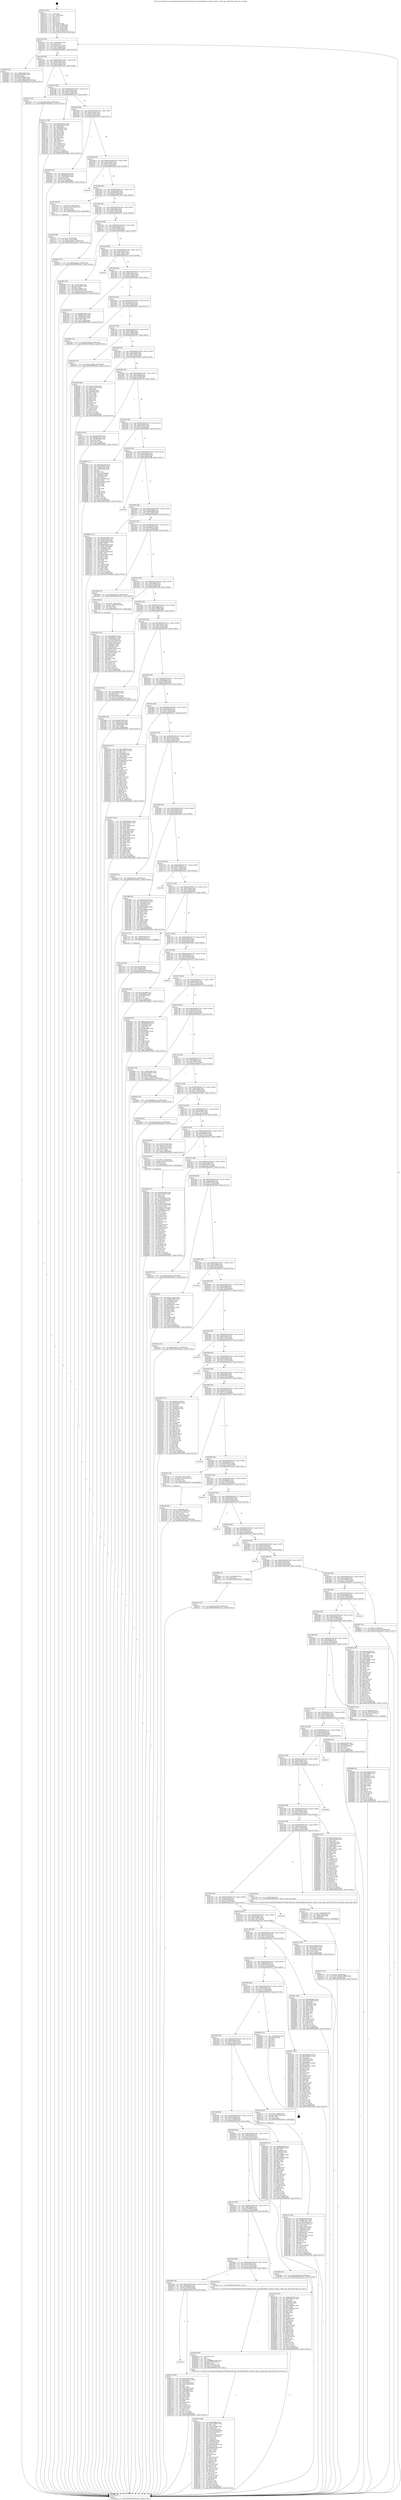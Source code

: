 digraph "0x401410" {
  label = "0x401410 (/mnt/c/Users/mathe/Desktop/tcc/POCII/binaries/extr_linuxblockkyber-iosched.c_kyber_sched_tags_shift_Final-ollvm.out::main(0))"
  labelloc = "t"
  node[shape=record]

  Entry [label="",width=0.3,height=0.3,shape=circle,fillcolor=black,style=filled]
  "0x401442" [label="{
     0x401442 [32]\l
     | [instrs]\l
     &nbsp;&nbsp;0x401442 \<+6\>: mov -0x88(%rbp),%eax\l
     &nbsp;&nbsp;0x401448 \<+2\>: mov %eax,%ecx\l
     &nbsp;&nbsp;0x40144a \<+6\>: sub $0x82ba3174,%ecx\l
     &nbsp;&nbsp;0x401450 \<+6\>: mov %eax,-0x8c(%rbp)\l
     &nbsp;&nbsp;0x401456 \<+6\>: mov %ecx,-0x90(%rbp)\l
     &nbsp;&nbsp;0x40145c \<+6\>: je 00000000004029d3 \<main+0x15c3\>\l
  }"]
  "0x4029d3" [label="{
     0x4029d3 [40]\l
     | [instrs]\l
     &nbsp;&nbsp;0x4029d3 \<+6\>: mov -0x84(%rbp),%eax\l
     &nbsp;&nbsp;0x4029d9 \<+5\>: add $0x6de9860a,%eax\l
     &nbsp;&nbsp;0x4029de \<+3\>: add $0x1,%eax\l
     &nbsp;&nbsp;0x4029e1 \<+5\>: sub $0x6de9860a,%eax\l
     &nbsp;&nbsp;0x4029e6 \<+6\>: mov %eax,-0x84(%rbp)\l
     &nbsp;&nbsp;0x4029ec \<+10\>: movl $0x7ebde0f0,-0x88(%rbp)\l
     &nbsp;&nbsp;0x4029f6 \<+5\>: jmp 0000000000402d2a \<main+0x191a\>\l
  }"]
  "0x401462" [label="{
     0x401462 [28]\l
     | [instrs]\l
     &nbsp;&nbsp;0x401462 \<+5\>: jmp 0000000000401467 \<main+0x57\>\l
     &nbsp;&nbsp;0x401467 \<+6\>: mov -0x8c(%rbp),%eax\l
     &nbsp;&nbsp;0x40146d \<+5\>: sub $0x848c18b7,%eax\l
     &nbsp;&nbsp;0x401472 \<+6\>: mov %eax,-0x94(%rbp)\l
     &nbsp;&nbsp;0x401478 \<+6\>: je 0000000000401ea4 \<main+0xa94\>\l
  }"]
  Exit [label="",width=0.3,height=0.3,shape=circle,fillcolor=black,style=filled,peripheries=2]
  "0x401ea4" [label="{
     0x401ea4 [15]\l
     | [instrs]\l
     &nbsp;&nbsp;0x401ea4 \<+10\>: movl $0x8b72cbd3,-0x88(%rbp)\l
     &nbsp;&nbsp;0x401eae \<+5\>: jmp 0000000000402d2a \<main+0x191a\>\l
  }"]
  "0x40147e" [label="{
     0x40147e [28]\l
     | [instrs]\l
     &nbsp;&nbsp;0x40147e \<+5\>: jmp 0000000000401483 \<main+0x73\>\l
     &nbsp;&nbsp;0x401483 \<+6\>: mov -0x8c(%rbp),%eax\l
     &nbsp;&nbsp;0x401489 \<+5\>: sub $0x849c754f,%eax\l
     &nbsp;&nbsp;0x40148e \<+6\>: mov %eax,-0x98(%rbp)\l
     &nbsp;&nbsp;0x401494 \<+6\>: je 0000000000401ca7 \<main+0x897\>\l
  }"]
  "0x402a07" [label="{
     0x402a07 [15]\l
     | [instrs]\l
     &nbsp;&nbsp;0x402a07 \<+10\>: movl $0x12b47b90,-0x88(%rbp)\l
     &nbsp;&nbsp;0x402a11 \<+5\>: jmp 0000000000402d2a \<main+0x191a\>\l
  }"]
  "0x401ca7" [label="{
     0x401ca7 [86]\l
     | [instrs]\l
     &nbsp;&nbsp;0x401ca7 \<+5\>: mov $0xea50c876,%eax\l
     &nbsp;&nbsp;0x401cac \<+5\>: mov $0xa0fe78c0,%ecx\l
     &nbsp;&nbsp;0x401cb1 \<+2\>: xor %edx,%edx\l
     &nbsp;&nbsp;0x401cb3 \<+7\>: mov 0x40505c,%esi\l
     &nbsp;&nbsp;0x401cba \<+7\>: mov 0x405060,%edi\l
     &nbsp;&nbsp;0x401cc1 \<+3\>: sub $0x1,%edx\l
     &nbsp;&nbsp;0x401cc4 \<+3\>: mov %esi,%r8d\l
     &nbsp;&nbsp;0x401cc7 \<+3\>: add %edx,%r8d\l
     &nbsp;&nbsp;0x401cca \<+4\>: imul %r8d,%esi\l
     &nbsp;&nbsp;0x401cce \<+3\>: and $0x1,%esi\l
     &nbsp;&nbsp;0x401cd1 \<+3\>: cmp $0x0,%esi\l
     &nbsp;&nbsp;0x401cd4 \<+4\>: sete %r9b\l
     &nbsp;&nbsp;0x401cd8 \<+3\>: cmp $0xa,%edi\l
     &nbsp;&nbsp;0x401cdb \<+4\>: setl %r10b\l
     &nbsp;&nbsp;0x401cdf \<+3\>: mov %r9b,%r11b\l
     &nbsp;&nbsp;0x401ce2 \<+3\>: and %r10b,%r11b\l
     &nbsp;&nbsp;0x401ce5 \<+3\>: xor %r10b,%r9b\l
     &nbsp;&nbsp;0x401ce8 \<+3\>: or %r9b,%r11b\l
     &nbsp;&nbsp;0x401ceb \<+4\>: test $0x1,%r11b\l
     &nbsp;&nbsp;0x401cef \<+3\>: cmovne %ecx,%eax\l
     &nbsp;&nbsp;0x401cf2 \<+6\>: mov %eax,-0x88(%rbp)\l
     &nbsp;&nbsp;0x401cf8 \<+5\>: jmp 0000000000402d2a \<main+0x191a\>\l
  }"]
  "0x40149a" [label="{
     0x40149a [28]\l
     | [instrs]\l
     &nbsp;&nbsp;0x40149a \<+5\>: jmp 000000000040149f \<main+0x8f\>\l
     &nbsp;&nbsp;0x40149f \<+6\>: mov -0x8c(%rbp),%eax\l
     &nbsp;&nbsp;0x4014a5 \<+5\>: sub $0x84c418aa,%eax\l
     &nbsp;&nbsp;0x4014aa \<+6\>: mov %eax,-0x9c(%rbp)\l
     &nbsp;&nbsp;0x4014b0 \<+6\>: je 0000000000401bdc \<main+0x7cc\>\l
  }"]
  "0x402968" [label="{
     0x402968 [92]\l
     | [instrs]\l
     &nbsp;&nbsp;0x402968 \<+5\>: mov $0xa2a4cab,%edx\l
     &nbsp;&nbsp;0x40296d \<+5\>: mov $0xc03ffceb,%esi\l
     &nbsp;&nbsp;0x402972 \<+3\>: xor %r8d,%r8d\l
     &nbsp;&nbsp;0x402975 \<+8\>: mov 0x40505c,%r9d\l
     &nbsp;&nbsp;0x40297d \<+8\>: mov 0x405060,%r10d\l
     &nbsp;&nbsp;0x402985 \<+4\>: sub $0x1,%r8d\l
     &nbsp;&nbsp;0x402989 \<+3\>: mov %r9d,%r11d\l
     &nbsp;&nbsp;0x40298c \<+3\>: add %r8d,%r11d\l
     &nbsp;&nbsp;0x40298f \<+4\>: imul %r11d,%r9d\l
     &nbsp;&nbsp;0x402993 \<+4\>: and $0x1,%r9d\l
     &nbsp;&nbsp;0x402997 \<+4\>: cmp $0x0,%r9d\l
     &nbsp;&nbsp;0x40299b \<+3\>: sete %bl\l
     &nbsp;&nbsp;0x40299e \<+4\>: cmp $0xa,%r10d\l
     &nbsp;&nbsp;0x4029a2 \<+4\>: setl %r14b\l
     &nbsp;&nbsp;0x4029a6 \<+3\>: mov %bl,%r15b\l
     &nbsp;&nbsp;0x4029a9 \<+3\>: and %r14b,%r15b\l
     &nbsp;&nbsp;0x4029ac \<+3\>: xor %r14b,%bl\l
     &nbsp;&nbsp;0x4029af \<+3\>: or %bl,%r15b\l
     &nbsp;&nbsp;0x4029b2 \<+4\>: test $0x1,%r15b\l
     &nbsp;&nbsp;0x4029b6 \<+3\>: cmovne %esi,%edx\l
     &nbsp;&nbsp;0x4029b9 \<+6\>: mov %edx,-0x88(%rbp)\l
     &nbsp;&nbsp;0x4029bf \<+5\>: jmp 0000000000402d2a \<main+0x191a\>\l
  }"]
  "0x401bdc" [label="{
     0x401bdc [30]\l
     | [instrs]\l
     &nbsp;&nbsp;0x401bdc \<+5\>: mov $0xaea37bcf,%eax\l
     &nbsp;&nbsp;0x401be1 \<+5\>: mov $0x9d2f25b8,%ecx\l
     &nbsp;&nbsp;0x401be6 \<+3\>: mov -0x34(%rbp),%edx\l
     &nbsp;&nbsp;0x401be9 \<+3\>: cmp $0x2,%edx\l
     &nbsp;&nbsp;0x401bec \<+3\>: cmovne %ecx,%eax\l
     &nbsp;&nbsp;0x401bef \<+6\>: mov %eax,-0x88(%rbp)\l
     &nbsp;&nbsp;0x401bf5 \<+5\>: jmp 0000000000402d2a \<main+0x191a\>\l
  }"]
  "0x4014b6" [label="{
     0x4014b6 [28]\l
     | [instrs]\l
     &nbsp;&nbsp;0x4014b6 \<+5\>: jmp 00000000004014bb \<main+0xab\>\l
     &nbsp;&nbsp;0x4014bb \<+6\>: mov -0x8c(%rbp),%eax\l
     &nbsp;&nbsp;0x4014c1 \<+5\>: sub $0x8622b7db,%eax\l
     &nbsp;&nbsp;0x4014c6 \<+6\>: mov %eax,-0xa0(%rbp)\l
     &nbsp;&nbsp;0x4014cc \<+6\>: je 0000000000402ce6 \<main+0x18d6\>\l
  }"]
  "0x402d2a" [label="{
     0x402d2a [5]\l
     | [instrs]\l
     &nbsp;&nbsp;0x402d2a \<+5\>: jmp 0000000000401442 \<main+0x32\>\l
  }"]
  "0x401410" [label="{
     0x401410 [50]\l
     | [instrs]\l
     &nbsp;&nbsp;0x401410 \<+1\>: push %rbp\l
     &nbsp;&nbsp;0x401411 \<+3\>: mov %rsp,%rbp\l
     &nbsp;&nbsp;0x401414 \<+2\>: push %r15\l
     &nbsp;&nbsp;0x401416 \<+2\>: push %r14\l
     &nbsp;&nbsp;0x401418 \<+2\>: push %r13\l
     &nbsp;&nbsp;0x40141a \<+2\>: push %r12\l
     &nbsp;&nbsp;0x40141c \<+1\>: push %rbx\l
     &nbsp;&nbsp;0x40141d \<+7\>: sub $0x188,%rsp\l
     &nbsp;&nbsp;0x401424 \<+7\>: movl $0x0,-0x38(%rbp)\l
     &nbsp;&nbsp;0x40142b \<+3\>: mov %edi,-0x3c(%rbp)\l
     &nbsp;&nbsp;0x40142e \<+4\>: mov %rsi,-0x48(%rbp)\l
     &nbsp;&nbsp;0x401432 \<+3\>: mov -0x3c(%rbp),%edi\l
     &nbsp;&nbsp;0x401435 \<+3\>: mov %edi,-0x34(%rbp)\l
     &nbsp;&nbsp;0x401438 \<+10\>: movl $0x84c418aa,-0x88(%rbp)\l
  }"]
  "0x402779" [label="{
     0x402779 [31]\l
     | [instrs]\l
     &nbsp;&nbsp;0x402779 \<+10\>: movl $0x0,-0x84(%rbp)\l
     &nbsp;&nbsp;0x402783 \<+10\>: movl $0x7ebde0f0,-0x88(%rbp)\l
     &nbsp;&nbsp;0x40278d \<+6\>: mov %eax,-0x1a8(%rbp)\l
     &nbsp;&nbsp;0x402793 \<+5\>: jmp 0000000000402d2a \<main+0x191a\>\l
  }"]
  "0x402ce6" [label="{
     0x402ce6\l
  }", style=dashed]
  "0x4014d2" [label="{
     0x4014d2 [28]\l
     | [instrs]\l
     &nbsp;&nbsp;0x4014d2 \<+5\>: jmp 00000000004014d7 \<main+0xc7\>\l
     &nbsp;&nbsp;0x4014d7 \<+6\>: mov -0x8c(%rbp),%eax\l
     &nbsp;&nbsp;0x4014dd \<+5\>: sub $0x86822b4c,%eax\l
     &nbsp;&nbsp;0x4014e2 \<+6\>: mov %eax,-0xa4(%rbp)\l
     &nbsp;&nbsp;0x4014e8 \<+6\>: je 0000000000401c58 \<main+0x848\>\l
  }"]
  "0x402762" [label="{
     0x402762 [23]\l
     | [instrs]\l
     &nbsp;&nbsp;0x402762 \<+10\>: movabs $0x4030b6,%rdi\l
     &nbsp;&nbsp;0x40276c \<+3\>: mov %eax,-0x80(%rbp)\l
     &nbsp;&nbsp;0x40276f \<+3\>: mov -0x80(%rbp),%esi\l
     &nbsp;&nbsp;0x402772 \<+2\>: mov $0x0,%al\l
     &nbsp;&nbsp;0x402774 \<+5\>: call 0000000000401040 \<printf@plt\>\l
     | [calls]\l
     &nbsp;&nbsp;0x401040 \{1\} (unknown)\l
  }"]
  "0x401c58" [label="{
     0x401c58 [23]\l
     | [instrs]\l
     &nbsp;&nbsp;0x401c58 \<+7\>: movl $0x1,-0x50(%rbp)\l
     &nbsp;&nbsp;0x401c5f \<+4\>: movslq -0x50(%rbp),%rax\l
     &nbsp;&nbsp;0x401c63 \<+4\>: shl $0x3,%rax\l
     &nbsp;&nbsp;0x401c67 \<+3\>: mov %rax,%rdi\l
     &nbsp;&nbsp;0x401c6a \<+5\>: call 0000000000401050 \<malloc@plt\>\l
     | [calls]\l
     &nbsp;&nbsp;0x401050 \{1\} (unknown)\l
  }"]
  "0x4014ee" [label="{
     0x4014ee [28]\l
     | [instrs]\l
     &nbsp;&nbsp;0x4014ee \<+5\>: jmp 00000000004014f3 \<main+0xe3\>\l
     &nbsp;&nbsp;0x4014f3 \<+6\>: mov -0x8c(%rbp),%eax\l
     &nbsp;&nbsp;0x4014f9 \<+5\>: sub $0x86ef7d5f,%eax\l
     &nbsp;&nbsp;0x4014fe \<+6\>: mov %eax,-0xa8(%rbp)\l
     &nbsp;&nbsp;0x401504 \<+6\>: je 0000000000402670 \<main+0x1260\>\l
  }"]
  "0x402278" [label="{
     0x402278 [188]\l
     | [instrs]\l
     &nbsp;&nbsp;0x402278 \<+5\>: mov $0x2166b93,%ecx\l
     &nbsp;&nbsp;0x40227d \<+5\>: mov $0x9118f9a9,%edx\l
     &nbsp;&nbsp;0x402282 \<+3\>: mov $0x1,%sil\l
     &nbsp;&nbsp;0x402285 \<+6\>: mov -0x1a4(%rbp),%edi\l
     &nbsp;&nbsp;0x40228b \<+3\>: imul %eax,%edi\l
     &nbsp;&nbsp;0x40228e \<+4\>: mov -0x58(%rbp),%r8\l
     &nbsp;&nbsp;0x402292 \<+4\>: movslq -0x5c(%rbp),%r9\l
     &nbsp;&nbsp;0x402296 \<+4\>: mov (%r8,%r9,8),%r8\l
     &nbsp;&nbsp;0x40229a \<+3\>: mov (%r8),%r8\l
     &nbsp;&nbsp;0x40229d \<+4\>: movslq -0x7c(%rbp),%r9\l
     &nbsp;&nbsp;0x4022a1 \<+4\>: mov (%r8,%r9,8),%r8\l
     &nbsp;&nbsp;0x4022a5 \<+3\>: mov (%r8),%r8\l
     &nbsp;&nbsp;0x4022a8 \<+3\>: mov %edi,(%r8)\l
     &nbsp;&nbsp;0x4022ab \<+7\>: mov 0x40505c,%eax\l
     &nbsp;&nbsp;0x4022b2 \<+7\>: mov 0x405060,%edi\l
     &nbsp;&nbsp;0x4022b9 \<+3\>: mov %eax,%r10d\l
     &nbsp;&nbsp;0x4022bc \<+7\>: add $0xb9d5e26f,%r10d\l
     &nbsp;&nbsp;0x4022c3 \<+4\>: sub $0x1,%r10d\l
     &nbsp;&nbsp;0x4022c7 \<+7\>: sub $0xb9d5e26f,%r10d\l
     &nbsp;&nbsp;0x4022ce \<+4\>: imul %r10d,%eax\l
     &nbsp;&nbsp;0x4022d2 \<+3\>: and $0x1,%eax\l
     &nbsp;&nbsp;0x4022d5 \<+3\>: cmp $0x0,%eax\l
     &nbsp;&nbsp;0x4022d8 \<+4\>: sete %r11b\l
     &nbsp;&nbsp;0x4022dc \<+3\>: cmp $0xa,%edi\l
     &nbsp;&nbsp;0x4022df \<+3\>: setl %bl\l
     &nbsp;&nbsp;0x4022e2 \<+3\>: mov %r11b,%r14b\l
     &nbsp;&nbsp;0x4022e5 \<+4\>: xor $0xff,%r14b\l
     &nbsp;&nbsp;0x4022e9 \<+3\>: mov %bl,%r15b\l
     &nbsp;&nbsp;0x4022ec \<+4\>: xor $0xff,%r15b\l
     &nbsp;&nbsp;0x4022f0 \<+4\>: xor $0x0,%sil\l
     &nbsp;&nbsp;0x4022f4 \<+3\>: mov %r14b,%r12b\l
     &nbsp;&nbsp;0x4022f7 \<+4\>: and $0x0,%r12b\l
     &nbsp;&nbsp;0x4022fb \<+3\>: and %sil,%r11b\l
     &nbsp;&nbsp;0x4022fe \<+3\>: mov %r15b,%r13b\l
     &nbsp;&nbsp;0x402301 \<+4\>: and $0x0,%r13b\l
     &nbsp;&nbsp;0x402305 \<+3\>: and %sil,%bl\l
     &nbsp;&nbsp;0x402308 \<+3\>: or %r11b,%r12b\l
     &nbsp;&nbsp;0x40230b \<+3\>: or %bl,%r13b\l
     &nbsp;&nbsp;0x40230e \<+3\>: xor %r13b,%r12b\l
     &nbsp;&nbsp;0x402311 \<+3\>: or %r15b,%r14b\l
     &nbsp;&nbsp;0x402314 \<+4\>: xor $0xff,%r14b\l
     &nbsp;&nbsp;0x402318 \<+4\>: or $0x0,%sil\l
     &nbsp;&nbsp;0x40231c \<+3\>: and %sil,%r14b\l
     &nbsp;&nbsp;0x40231f \<+3\>: or %r14b,%r12b\l
     &nbsp;&nbsp;0x402322 \<+4\>: test $0x1,%r12b\l
     &nbsp;&nbsp;0x402326 \<+3\>: cmovne %edx,%ecx\l
     &nbsp;&nbsp;0x402329 \<+6\>: mov %ecx,-0x88(%rbp)\l
     &nbsp;&nbsp;0x40232f \<+5\>: jmp 0000000000402d2a \<main+0x191a\>\l
  }"]
  "0x402670" [label="{
     0x402670 [15]\l
     | [instrs]\l
     &nbsp;&nbsp;0x402670 \<+10\>: movl $0xbcd4b4c3,-0x88(%rbp)\l
     &nbsp;&nbsp;0x40267a \<+5\>: jmp 0000000000402d2a \<main+0x191a\>\l
  }"]
  "0x40150a" [label="{
     0x40150a [28]\l
     | [instrs]\l
     &nbsp;&nbsp;0x40150a \<+5\>: jmp 000000000040150f \<main+0xff\>\l
     &nbsp;&nbsp;0x40150f \<+6\>: mov -0x8c(%rbp),%eax\l
     &nbsp;&nbsp;0x401515 \<+5\>: sub $0x875a68d4,%eax\l
     &nbsp;&nbsp;0x40151a \<+6\>: mov %eax,-0xac(%rbp)\l
     &nbsp;&nbsp;0x401520 \<+6\>: je 0000000000402490 \<main+0x1080\>\l
  }"]
  "0x402250" [label="{
     0x402250 [40]\l
     | [instrs]\l
     &nbsp;&nbsp;0x402250 \<+5\>: mov $0x2,%ecx\l
     &nbsp;&nbsp;0x402255 \<+1\>: cltd\l
     &nbsp;&nbsp;0x402256 \<+2\>: idiv %ecx\l
     &nbsp;&nbsp;0x402258 \<+6\>: imul $0xfffffffe,%edx,%ecx\l
     &nbsp;&nbsp;0x40225e \<+6\>: sub $0x670c1944,%ecx\l
     &nbsp;&nbsp;0x402264 \<+3\>: add $0x1,%ecx\l
     &nbsp;&nbsp;0x402267 \<+6\>: add $0x670c1944,%ecx\l
     &nbsp;&nbsp;0x40226d \<+6\>: mov %ecx,-0x1a4(%rbp)\l
     &nbsp;&nbsp;0x402273 \<+5\>: call 0000000000401160 \<next_i\>\l
     | [calls]\l
     &nbsp;&nbsp;0x401160 \{1\} (/mnt/c/Users/mathe/Desktop/tcc/POCII/binaries/extr_linuxblockkyber-iosched.c_kyber_sched_tags_shift_Final-ollvm.out::next_i)\l
  }"]
  "0x402490" [label="{
     0x402490 [34]\l
     | [instrs]\l
     &nbsp;&nbsp;0x402490 \<+3\>: mov -0x74(%rbp),%eax\l
     &nbsp;&nbsp;0x402493 \<+5\>: add $0x444aef65,%eax\l
     &nbsp;&nbsp;0x402498 \<+3\>: add $0x1,%eax\l
     &nbsp;&nbsp;0x40249b \<+5\>: sub $0x444aef65,%eax\l
     &nbsp;&nbsp;0x4024a0 \<+3\>: mov %eax,-0x74(%rbp)\l
     &nbsp;&nbsp;0x4024a3 \<+10\>: movl $0x5a72dce3,-0x88(%rbp)\l
     &nbsp;&nbsp;0x4024ad \<+5\>: jmp 0000000000402d2a \<main+0x191a\>\l
  }"]
  "0x401526" [label="{
     0x401526 [28]\l
     | [instrs]\l
     &nbsp;&nbsp;0x401526 \<+5\>: jmp 000000000040152b \<main+0x11b\>\l
     &nbsp;&nbsp;0x40152b \<+6\>: mov -0x8c(%rbp),%eax\l
     &nbsp;&nbsp;0x401531 \<+5\>: sub $0x8a7c94b1,%eax\l
     &nbsp;&nbsp;0x401536 \<+6\>: mov %eax,-0xb0(%rbp)\l
     &nbsp;&nbsp;0x40153c \<+6\>: je 0000000000402cc2 \<main+0x18b2\>\l
  }"]
  "0x401bd2" [label="{
     0x401bd2\l
  }", style=dashed]
  "0x402cc2" [label="{
     0x402cc2\l
  }", style=dashed]
  "0x401542" [label="{
     0x401542 [28]\l
     | [instrs]\l
     &nbsp;&nbsp;0x401542 \<+5\>: jmp 0000000000401547 \<main+0x137\>\l
     &nbsp;&nbsp;0x401547 \<+6\>: mov -0x8c(%rbp),%eax\l
     &nbsp;&nbsp;0x40154d \<+5\>: sub $0x8b72cbd3,%eax\l
     &nbsp;&nbsp;0x401552 \<+6\>: mov %eax,-0xb4(%rbp)\l
     &nbsp;&nbsp;0x401558 \<+6\>: je 0000000000401eb3 \<main+0xaa3\>\l
  }"]
  "0x402130" [label="{
     0x402130 [106]\l
     | [instrs]\l
     &nbsp;&nbsp;0x402130 \<+5\>: mov $0x5cc82cf,%eax\l
     &nbsp;&nbsp;0x402135 \<+5\>: mov $0xb036a13c,%ecx\l
     &nbsp;&nbsp;0x40213a \<+2\>: xor %edx,%edx\l
     &nbsp;&nbsp;0x40213c \<+3\>: mov -0x7c(%rbp),%esi\l
     &nbsp;&nbsp;0x40213f \<+3\>: cmp -0x78(%rbp),%esi\l
     &nbsp;&nbsp;0x402142 \<+4\>: setl %dil\l
     &nbsp;&nbsp;0x402146 \<+4\>: and $0x1,%dil\l
     &nbsp;&nbsp;0x40214a \<+4\>: mov %dil,-0x2a(%rbp)\l
     &nbsp;&nbsp;0x40214e \<+7\>: mov 0x40505c,%esi\l
     &nbsp;&nbsp;0x402155 \<+8\>: mov 0x405060,%r8d\l
     &nbsp;&nbsp;0x40215d \<+3\>: sub $0x1,%edx\l
     &nbsp;&nbsp;0x402160 \<+3\>: mov %esi,%r9d\l
     &nbsp;&nbsp;0x402163 \<+3\>: add %edx,%r9d\l
     &nbsp;&nbsp;0x402166 \<+4\>: imul %r9d,%esi\l
     &nbsp;&nbsp;0x40216a \<+3\>: and $0x1,%esi\l
     &nbsp;&nbsp;0x40216d \<+3\>: cmp $0x0,%esi\l
     &nbsp;&nbsp;0x402170 \<+4\>: sete %dil\l
     &nbsp;&nbsp;0x402174 \<+4\>: cmp $0xa,%r8d\l
     &nbsp;&nbsp;0x402178 \<+4\>: setl %r10b\l
     &nbsp;&nbsp;0x40217c \<+3\>: mov %dil,%r11b\l
     &nbsp;&nbsp;0x40217f \<+3\>: and %r10b,%r11b\l
     &nbsp;&nbsp;0x402182 \<+3\>: xor %r10b,%dil\l
     &nbsp;&nbsp;0x402185 \<+3\>: or %dil,%r11b\l
     &nbsp;&nbsp;0x402188 \<+4\>: test $0x1,%r11b\l
     &nbsp;&nbsp;0x40218c \<+3\>: cmovne %ecx,%eax\l
     &nbsp;&nbsp;0x40218f \<+6\>: mov %eax,-0x88(%rbp)\l
     &nbsp;&nbsp;0x402195 \<+5\>: jmp 0000000000402d2a \<main+0x191a\>\l
  }"]
  "0x401eb3" [label="{
     0x401eb3 [30]\l
     | [instrs]\l
     &nbsp;&nbsp;0x401eb3 \<+5\>: mov $0xd9b725bc,%eax\l
     &nbsp;&nbsp;0x401eb8 \<+5\>: mov $0xf9be22b7,%ecx\l
     &nbsp;&nbsp;0x401ebd \<+3\>: mov -0x6c(%rbp),%edx\l
     &nbsp;&nbsp;0x401ec0 \<+3\>: cmp -0x68(%rbp),%edx\l
     &nbsp;&nbsp;0x401ec3 \<+3\>: cmovl %ecx,%eax\l
     &nbsp;&nbsp;0x401ec6 \<+6\>: mov %eax,-0x88(%rbp)\l
     &nbsp;&nbsp;0x401ecc \<+5\>: jmp 0000000000402d2a \<main+0x191a\>\l
  }"]
  "0x40155e" [label="{
     0x40155e [28]\l
     | [instrs]\l
     &nbsp;&nbsp;0x40155e \<+5\>: jmp 0000000000401563 \<main+0x153\>\l
     &nbsp;&nbsp;0x401563 \<+6\>: mov -0x8c(%rbp),%eax\l
     &nbsp;&nbsp;0x401569 \<+5\>: sub $0x8de8aacd,%eax\l
     &nbsp;&nbsp;0x40156e \<+6\>: mov %eax,-0xb8(%rbp)\l
     &nbsp;&nbsp;0x401574 \<+6\>: je 0000000000402481 \<main+0x1071\>\l
  }"]
  "0x401bb6" [label="{
     0x401bb6 [28]\l
     | [instrs]\l
     &nbsp;&nbsp;0x401bb6 \<+5\>: jmp 0000000000401bbb \<main+0x7ab\>\l
     &nbsp;&nbsp;0x401bbb \<+6\>: mov -0x8c(%rbp),%eax\l
     &nbsp;&nbsp;0x401bc1 \<+5\>: sub $0x7fbc6650,%eax\l
     &nbsp;&nbsp;0x401bc6 \<+6\>: mov %eax,-0x1a0(%rbp)\l
     &nbsp;&nbsp;0x401bcc \<+6\>: je 0000000000402130 \<main+0xd20\>\l
  }"]
  "0x402481" [label="{
     0x402481 [15]\l
     | [instrs]\l
     &nbsp;&nbsp;0x402481 \<+10\>: movl $0x875a68d4,-0x88(%rbp)\l
     &nbsp;&nbsp;0x40248b \<+5\>: jmp 0000000000402d2a \<main+0x191a\>\l
  }"]
  "0x40157a" [label="{
     0x40157a [28]\l
     | [instrs]\l
     &nbsp;&nbsp;0x40157a \<+5\>: jmp 000000000040157f \<main+0x16f\>\l
     &nbsp;&nbsp;0x40157f \<+6\>: mov -0x8c(%rbp),%eax\l
     &nbsp;&nbsp;0x401585 \<+5\>: sub $0x9118f9a9,%eax\l
     &nbsp;&nbsp;0x40158a \<+6\>: mov %eax,-0xbc(%rbp)\l
     &nbsp;&nbsp;0x401590 \<+6\>: je 0000000000402334 \<main+0xf24\>\l
  }"]
  "0x40224b" [label="{
     0x40224b [5]\l
     | [instrs]\l
     &nbsp;&nbsp;0x40224b \<+5\>: call 0000000000401160 \<next_i\>\l
     | [calls]\l
     &nbsp;&nbsp;0x401160 \{1\} (/mnt/c/Users/mathe/Desktop/tcc/POCII/binaries/extr_linuxblockkyber-iosched.c_kyber_sched_tags_shift_Final-ollvm.out::next_i)\l
  }"]
  "0x402334" [label="{
     0x402334 [15]\l
     | [instrs]\l
     &nbsp;&nbsp;0x402334 \<+10\>: movl $0xa1258f8a,-0x88(%rbp)\l
     &nbsp;&nbsp;0x40233e \<+5\>: jmp 0000000000402d2a \<main+0x191a\>\l
  }"]
  "0x401596" [label="{
     0x401596 [28]\l
     | [instrs]\l
     &nbsp;&nbsp;0x401596 \<+5\>: jmp 000000000040159b \<main+0x18b\>\l
     &nbsp;&nbsp;0x40159b \<+6\>: mov -0x8c(%rbp),%eax\l
     &nbsp;&nbsp;0x4015a1 \<+5\>: sub $0x931b8f67,%eax\l
     &nbsp;&nbsp;0x4015a6 \<+6\>: mov %eax,-0xc0(%rbp)\l
     &nbsp;&nbsp;0x4015ac \<+6\>: je 00000000004025e9 \<main+0x11d9\>\l
  }"]
  "0x401b9a" [label="{
     0x401b9a [28]\l
     | [instrs]\l
     &nbsp;&nbsp;0x401b9a \<+5\>: jmp 0000000000401b9f \<main+0x78f\>\l
     &nbsp;&nbsp;0x401b9f \<+6\>: mov -0x8c(%rbp),%eax\l
     &nbsp;&nbsp;0x401ba5 \<+5\>: sub $0x7fa37219,%eax\l
     &nbsp;&nbsp;0x401baa \<+6\>: mov %eax,-0x19c(%rbp)\l
     &nbsp;&nbsp;0x401bb0 \<+6\>: je 000000000040224b \<main+0xe3b\>\l
  }"]
  "0x4025e9" [label="{
     0x4025e9 [86]\l
     | [instrs]\l
     &nbsp;&nbsp;0x4025e9 \<+5\>: mov $0xacc1559a,%eax\l
     &nbsp;&nbsp;0x4025ee \<+5\>: mov $0xa81a841d,%ecx\l
     &nbsp;&nbsp;0x4025f3 \<+2\>: xor %edx,%edx\l
     &nbsp;&nbsp;0x4025f5 \<+7\>: mov 0x40505c,%esi\l
     &nbsp;&nbsp;0x4025fc \<+7\>: mov 0x405060,%edi\l
     &nbsp;&nbsp;0x402603 \<+3\>: sub $0x1,%edx\l
     &nbsp;&nbsp;0x402606 \<+3\>: mov %esi,%r8d\l
     &nbsp;&nbsp;0x402609 \<+3\>: add %edx,%r8d\l
     &nbsp;&nbsp;0x40260c \<+4\>: imul %r8d,%esi\l
     &nbsp;&nbsp;0x402610 \<+3\>: and $0x1,%esi\l
     &nbsp;&nbsp;0x402613 \<+3\>: cmp $0x0,%esi\l
     &nbsp;&nbsp;0x402616 \<+4\>: sete %r9b\l
     &nbsp;&nbsp;0x40261a \<+3\>: cmp $0xa,%edi\l
     &nbsp;&nbsp;0x40261d \<+4\>: setl %r10b\l
     &nbsp;&nbsp;0x402621 \<+3\>: mov %r9b,%r11b\l
     &nbsp;&nbsp;0x402624 \<+3\>: and %r10b,%r11b\l
     &nbsp;&nbsp;0x402627 \<+3\>: xor %r10b,%r9b\l
     &nbsp;&nbsp;0x40262a \<+3\>: or %r9b,%r11b\l
     &nbsp;&nbsp;0x40262d \<+4\>: test $0x1,%r11b\l
     &nbsp;&nbsp;0x402631 \<+3\>: cmovne %ecx,%eax\l
     &nbsp;&nbsp;0x402634 \<+6\>: mov %eax,-0x88(%rbp)\l
     &nbsp;&nbsp;0x40263a \<+5\>: jmp 0000000000402d2a \<main+0x191a\>\l
  }"]
  "0x4015b2" [label="{
     0x4015b2 [28]\l
     | [instrs]\l
     &nbsp;&nbsp;0x4015b2 \<+5\>: jmp 00000000004015b7 \<main+0x1a7\>\l
     &nbsp;&nbsp;0x4015b7 \<+6\>: mov -0x8c(%rbp),%eax\l
     &nbsp;&nbsp;0x4015bd \<+5\>: sub $0x9ad325d8,%eax\l
     &nbsp;&nbsp;0x4015c2 \<+6\>: mov %eax,-0xc4(%rbp)\l
     &nbsp;&nbsp;0x4015c8 \<+6\>: je 0000000000401c3a \<main+0x82a\>\l
  }"]
  "0x402798" [label="{
     0x402798 [147]\l
     | [instrs]\l
     &nbsp;&nbsp;0x402798 \<+5\>: mov $0x8622b7db,%eax\l
     &nbsp;&nbsp;0x40279d \<+5\>: mov $0x9c5cb432,%ecx\l
     &nbsp;&nbsp;0x4027a2 \<+2\>: mov $0x1,%dl\l
     &nbsp;&nbsp;0x4027a4 \<+7\>: mov 0x40505c,%esi\l
     &nbsp;&nbsp;0x4027ab \<+7\>: mov 0x405060,%edi\l
     &nbsp;&nbsp;0x4027b2 \<+3\>: mov %esi,%r8d\l
     &nbsp;&nbsp;0x4027b5 \<+7\>: add $0x704800a6,%r8d\l
     &nbsp;&nbsp;0x4027bc \<+4\>: sub $0x1,%r8d\l
     &nbsp;&nbsp;0x4027c0 \<+7\>: sub $0x704800a6,%r8d\l
     &nbsp;&nbsp;0x4027c7 \<+4\>: imul %r8d,%esi\l
     &nbsp;&nbsp;0x4027cb \<+3\>: and $0x1,%esi\l
     &nbsp;&nbsp;0x4027ce \<+3\>: cmp $0x0,%esi\l
     &nbsp;&nbsp;0x4027d1 \<+4\>: sete %r9b\l
     &nbsp;&nbsp;0x4027d5 \<+3\>: cmp $0xa,%edi\l
     &nbsp;&nbsp;0x4027d8 \<+4\>: setl %r10b\l
     &nbsp;&nbsp;0x4027dc \<+3\>: mov %r9b,%r11b\l
     &nbsp;&nbsp;0x4027df \<+4\>: xor $0xff,%r11b\l
     &nbsp;&nbsp;0x4027e3 \<+3\>: mov %r10b,%bl\l
     &nbsp;&nbsp;0x4027e6 \<+3\>: xor $0xff,%bl\l
     &nbsp;&nbsp;0x4027e9 \<+3\>: xor $0x1,%dl\l
     &nbsp;&nbsp;0x4027ec \<+3\>: mov %r11b,%r14b\l
     &nbsp;&nbsp;0x4027ef \<+4\>: and $0xff,%r14b\l
     &nbsp;&nbsp;0x4027f3 \<+3\>: and %dl,%r9b\l
     &nbsp;&nbsp;0x4027f6 \<+3\>: mov %bl,%r15b\l
     &nbsp;&nbsp;0x4027f9 \<+4\>: and $0xff,%r15b\l
     &nbsp;&nbsp;0x4027fd \<+3\>: and %dl,%r10b\l
     &nbsp;&nbsp;0x402800 \<+3\>: or %r9b,%r14b\l
     &nbsp;&nbsp;0x402803 \<+3\>: or %r10b,%r15b\l
     &nbsp;&nbsp;0x402806 \<+3\>: xor %r15b,%r14b\l
     &nbsp;&nbsp;0x402809 \<+3\>: or %bl,%r11b\l
     &nbsp;&nbsp;0x40280c \<+4\>: xor $0xff,%r11b\l
     &nbsp;&nbsp;0x402810 \<+3\>: or $0x1,%dl\l
     &nbsp;&nbsp;0x402813 \<+3\>: and %dl,%r11b\l
     &nbsp;&nbsp;0x402816 \<+3\>: or %r11b,%r14b\l
     &nbsp;&nbsp;0x402819 \<+4\>: test $0x1,%r14b\l
     &nbsp;&nbsp;0x40281d \<+3\>: cmovne %ecx,%eax\l
     &nbsp;&nbsp;0x402820 \<+6\>: mov %eax,-0x88(%rbp)\l
     &nbsp;&nbsp;0x402826 \<+5\>: jmp 0000000000402d2a \<main+0x191a\>\l
  }"]
  "0x401c3a" [label="{
     0x401c3a [30]\l
     | [instrs]\l
     &nbsp;&nbsp;0x401c3a \<+5\>: mov $0x1f8076b6,%eax\l
     &nbsp;&nbsp;0x401c3f \<+5\>: mov $0x86822b4c,%ecx\l
     &nbsp;&nbsp;0x401c44 \<+3\>: mov -0x30(%rbp),%edx\l
     &nbsp;&nbsp;0x401c47 \<+3\>: cmp $0x0,%edx\l
     &nbsp;&nbsp;0x401c4a \<+3\>: cmove %ecx,%eax\l
     &nbsp;&nbsp;0x401c4d \<+6\>: mov %eax,-0x88(%rbp)\l
     &nbsp;&nbsp;0x401c53 \<+5\>: jmp 0000000000402d2a \<main+0x191a\>\l
  }"]
  "0x4015ce" [label="{
     0x4015ce [28]\l
     | [instrs]\l
     &nbsp;&nbsp;0x4015ce \<+5\>: jmp 00000000004015d3 \<main+0x1c3\>\l
     &nbsp;&nbsp;0x4015d3 \<+6\>: mov -0x8c(%rbp),%eax\l
     &nbsp;&nbsp;0x4015d9 \<+5\>: sub $0x9c5cb432,%eax\l
     &nbsp;&nbsp;0x4015de \<+6\>: mov %eax,-0xc8(%rbp)\l
     &nbsp;&nbsp;0x4015e4 \<+6\>: je 000000000040282b \<main+0x141b\>\l
  }"]
  "0x401b7e" [label="{
     0x401b7e [28]\l
     | [instrs]\l
     &nbsp;&nbsp;0x401b7e \<+5\>: jmp 0000000000401b83 \<main+0x773\>\l
     &nbsp;&nbsp;0x401b83 \<+6\>: mov -0x8c(%rbp),%eax\l
     &nbsp;&nbsp;0x401b89 \<+5\>: sub $0x7ebde0f0,%eax\l
     &nbsp;&nbsp;0x401b8e \<+6\>: mov %eax,-0x198(%rbp)\l
     &nbsp;&nbsp;0x401b94 \<+6\>: je 0000000000402798 \<main+0x1388\>\l
  }"]
  "0x40282b" [label="{
     0x40282b [117]\l
     | [instrs]\l
     &nbsp;&nbsp;0x40282b \<+5\>: mov $0x8622b7db,%eax\l
     &nbsp;&nbsp;0x402830 \<+5\>: mov $0x412836c8,%ecx\l
     &nbsp;&nbsp;0x402835 \<+6\>: mov -0x84(%rbp),%edx\l
     &nbsp;&nbsp;0x40283b \<+3\>: cmp -0x50(%rbp),%edx\l
     &nbsp;&nbsp;0x40283e \<+4\>: setl %sil\l
     &nbsp;&nbsp;0x402842 \<+4\>: and $0x1,%sil\l
     &nbsp;&nbsp;0x402846 \<+4\>: mov %sil,-0x29(%rbp)\l
     &nbsp;&nbsp;0x40284a \<+7\>: mov 0x40505c,%edx\l
     &nbsp;&nbsp;0x402851 \<+7\>: mov 0x405060,%edi\l
     &nbsp;&nbsp;0x402858 \<+3\>: mov %edx,%r8d\l
     &nbsp;&nbsp;0x40285b \<+7\>: sub $0x4164bc90,%r8d\l
     &nbsp;&nbsp;0x402862 \<+4\>: sub $0x1,%r8d\l
     &nbsp;&nbsp;0x402866 \<+7\>: add $0x4164bc90,%r8d\l
     &nbsp;&nbsp;0x40286d \<+4\>: imul %r8d,%edx\l
     &nbsp;&nbsp;0x402871 \<+3\>: and $0x1,%edx\l
     &nbsp;&nbsp;0x402874 \<+3\>: cmp $0x0,%edx\l
     &nbsp;&nbsp;0x402877 \<+4\>: sete %sil\l
     &nbsp;&nbsp;0x40287b \<+3\>: cmp $0xa,%edi\l
     &nbsp;&nbsp;0x40287e \<+4\>: setl %r9b\l
     &nbsp;&nbsp;0x402882 \<+3\>: mov %sil,%r10b\l
     &nbsp;&nbsp;0x402885 \<+3\>: and %r9b,%r10b\l
     &nbsp;&nbsp;0x402888 \<+3\>: xor %r9b,%sil\l
     &nbsp;&nbsp;0x40288b \<+3\>: or %sil,%r10b\l
     &nbsp;&nbsp;0x40288e \<+4\>: test $0x1,%r10b\l
     &nbsp;&nbsp;0x402892 \<+3\>: cmovne %ecx,%eax\l
     &nbsp;&nbsp;0x402895 \<+6\>: mov %eax,-0x88(%rbp)\l
     &nbsp;&nbsp;0x40289b \<+5\>: jmp 0000000000402d2a \<main+0x191a\>\l
  }"]
  "0x4015ea" [label="{
     0x4015ea [28]\l
     | [instrs]\l
     &nbsp;&nbsp;0x4015ea \<+5\>: jmp 00000000004015ef \<main+0x1df\>\l
     &nbsp;&nbsp;0x4015ef \<+6\>: mov -0x8c(%rbp),%eax\l
     &nbsp;&nbsp;0x4015f5 \<+5\>: sub $0x9d2f25b8,%eax\l
     &nbsp;&nbsp;0x4015fa \<+6\>: mov %eax,-0xcc(%rbp)\l
     &nbsp;&nbsp;0x401600 \<+6\>: je 0000000000401bfa \<main+0x7ea\>\l
  }"]
  "0x40208e" [label="{
     0x40208e [15]\l
     | [instrs]\l
     &nbsp;&nbsp;0x40208e \<+10\>: movl $0x3793a0b5,-0x88(%rbp)\l
     &nbsp;&nbsp;0x402098 \<+5\>: jmp 0000000000402d2a \<main+0x191a\>\l
  }"]
  "0x401bfa" [label="{
     0x401bfa\l
  }", style=dashed]
  "0x401606" [label="{
     0x401606 [28]\l
     | [instrs]\l
     &nbsp;&nbsp;0x401606 \<+5\>: jmp 000000000040160b \<main+0x1fb\>\l
     &nbsp;&nbsp;0x40160b \<+6\>: mov -0x8c(%rbp),%eax\l
     &nbsp;&nbsp;0x401611 \<+5\>: sub $0x9d854986,%eax\l
     &nbsp;&nbsp;0x401616 \<+6\>: mov %eax,-0xd0(%rbp)\l
     &nbsp;&nbsp;0x40161c \<+6\>: je 00000000004026da \<main+0x12ca\>\l
  }"]
  "0x401b62" [label="{
     0x401b62 [28]\l
     | [instrs]\l
     &nbsp;&nbsp;0x401b62 \<+5\>: jmp 0000000000401b67 \<main+0x757\>\l
     &nbsp;&nbsp;0x401b67 \<+6\>: mov -0x8c(%rbp),%eax\l
     &nbsp;&nbsp;0x401b6d \<+5\>: sub $0x7b3e7d1f,%eax\l
     &nbsp;&nbsp;0x401b72 \<+6\>: mov %eax,-0x194(%rbp)\l
     &nbsp;&nbsp;0x401b78 \<+6\>: je 000000000040208e \<main+0xc7e\>\l
  }"]
  "0x4026da" [label="{
     0x4026da [112]\l
     | [instrs]\l
     &nbsp;&nbsp;0x4026da \<+5\>: mov $0x8a7c94b1,%eax\l
     &nbsp;&nbsp;0x4026df \<+5\>: mov $0xed552fdf,%ecx\l
     &nbsp;&nbsp;0x4026e4 \<+3\>: mov -0x5c(%rbp),%edx\l
     &nbsp;&nbsp;0x4026e7 \<+6\>: sub $0x96ba82a9,%edx\l
     &nbsp;&nbsp;0x4026ed \<+3\>: add $0x1,%edx\l
     &nbsp;&nbsp;0x4026f0 \<+6\>: add $0x96ba82a9,%edx\l
     &nbsp;&nbsp;0x4026f6 \<+3\>: mov %edx,-0x5c(%rbp)\l
     &nbsp;&nbsp;0x4026f9 \<+7\>: mov 0x40505c,%edx\l
     &nbsp;&nbsp;0x402700 \<+7\>: mov 0x405060,%esi\l
     &nbsp;&nbsp;0x402707 \<+2\>: mov %edx,%edi\l
     &nbsp;&nbsp;0x402709 \<+6\>: sub $0xe7c8a359,%edi\l
     &nbsp;&nbsp;0x40270f \<+3\>: sub $0x1,%edi\l
     &nbsp;&nbsp;0x402712 \<+6\>: add $0xe7c8a359,%edi\l
     &nbsp;&nbsp;0x402718 \<+3\>: imul %edi,%edx\l
     &nbsp;&nbsp;0x40271b \<+3\>: and $0x1,%edx\l
     &nbsp;&nbsp;0x40271e \<+3\>: cmp $0x0,%edx\l
     &nbsp;&nbsp;0x402721 \<+4\>: sete %r8b\l
     &nbsp;&nbsp;0x402725 \<+3\>: cmp $0xa,%esi\l
     &nbsp;&nbsp;0x402728 \<+4\>: setl %r9b\l
     &nbsp;&nbsp;0x40272c \<+3\>: mov %r8b,%r10b\l
     &nbsp;&nbsp;0x40272f \<+3\>: and %r9b,%r10b\l
     &nbsp;&nbsp;0x402732 \<+3\>: xor %r9b,%r8b\l
     &nbsp;&nbsp;0x402735 \<+3\>: or %r8b,%r10b\l
     &nbsp;&nbsp;0x402738 \<+4\>: test $0x1,%r10b\l
     &nbsp;&nbsp;0x40273c \<+3\>: cmovne %ecx,%eax\l
     &nbsp;&nbsp;0x40273f \<+6\>: mov %eax,-0x88(%rbp)\l
     &nbsp;&nbsp;0x402745 \<+5\>: jmp 0000000000402d2a \<main+0x191a\>\l
  }"]
  "0x401622" [label="{
     0x401622 [28]\l
     | [instrs]\l
     &nbsp;&nbsp;0x401622 \<+5\>: jmp 0000000000401627 \<main+0x217\>\l
     &nbsp;&nbsp;0x401627 \<+6\>: mov -0x8c(%rbp),%eax\l
     &nbsp;&nbsp;0x40162d \<+5\>: sub $0xa08b61c0,%eax\l
     &nbsp;&nbsp;0x401632 \<+6\>: mov %eax,-0xd4(%rbp)\l
     &nbsp;&nbsp;0x401638 \<+6\>: je 0000000000401d8b \<main+0x97b\>\l
  }"]
  "0x402365" [label="{
     0x402365 [147]\l
     | [instrs]\l
     &nbsp;&nbsp;0x402365 \<+5\>: mov $0x581fc23f,%eax\l
     &nbsp;&nbsp;0x40236a \<+5\>: mov $0xf60ef083,%ecx\l
     &nbsp;&nbsp;0x40236f \<+2\>: mov $0x1,%dl\l
     &nbsp;&nbsp;0x402371 \<+7\>: mov 0x40505c,%esi\l
     &nbsp;&nbsp;0x402378 \<+7\>: mov 0x405060,%edi\l
     &nbsp;&nbsp;0x40237f \<+3\>: mov %esi,%r8d\l
     &nbsp;&nbsp;0x402382 \<+7\>: add $0x516bfadf,%r8d\l
     &nbsp;&nbsp;0x402389 \<+4\>: sub $0x1,%r8d\l
     &nbsp;&nbsp;0x40238d \<+7\>: sub $0x516bfadf,%r8d\l
     &nbsp;&nbsp;0x402394 \<+4\>: imul %r8d,%esi\l
     &nbsp;&nbsp;0x402398 \<+3\>: and $0x1,%esi\l
     &nbsp;&nbsp;0x40239b \<+3\>: cmp $0x0,%esi\l
     &nbsp;&nbsp;0x40239e \<+4\>: sete %r9b\l
     &nbsp;&nbsp;0x4023a2 \<+3\>: cmp $0xa,%edi\l
     &nbsp;&nbsp;0x4023a5 \<+4\>: setl %r10b\l
     &nbsp;&nbsp;0x4023a9 \<+3\>: mov %r9b,%r11b\l
     &nbsp;&nbsp;0x4023ac \<+4\>: xor $0xff,%r11b\l
     &nbsp;&nbsp;0x4023b0 \<+3\>: mov %r10b,%bl\l
     &nbsp;&nbsp;0x4023b3 \<+3\>: xor $0xff,%bl\l
     &nbsp;&nbsp;0x4023b6 \<+3\>: xor $0x0,%dl\l
     &nbsp;&nbsp;0x4023b9 \<+3\>: mov %r11b,%r14b\l
     &nbsp;&nbsp;0x4023bc \<+4\>: and $0x0,%r14b\l
     &nbsp;&nbsp;0x4023c0 \<+3\>: and %dl,%r9b\l
     &nbsp;&nbsp;0x4023c3 \<+3\>: mov %bl,%r15b\l
     &nbsp;&nbsp;0x4023c6 \<+4\>: and $0x0,%r15b\l
     &nbsp;&nbsp;0x4023ca \<+3\>: and %dl,%r10b\l
     &nbsp;&nbsp;0x4023cd \<+3\>: or %r9b,%r14b\l
     &nbsp;&nbsp;0x4023d0 \<+3\>: or %r10b,%r15b\l
     &nbsp;&nbsp;0x4023d3 \<+3\>: xor %r15b,%r14b\l
     &nbsp;&nbsp;0x4023d6 \<+3\>: or %bl,%r11b\l
     &nbsp;&nbsp;0x4023d9 \<+4\>: xor $0xff,%r11b\l
     &nbsp;&nbsp;0x4023dd \<+3\>: or $0x0,%dl\l
     &nbsp;&nbsp;0x4023e0 \<+3\>: and %dl,%r11b\l
     &nbsp;&nbsp;0x4023e3 \<+3\>: or %r11b,%r14b\l
     &nbsp;&nbsp;0x4023e6 \<+4\>: test $0x1,%r14b\l
     &nbsp;&nbsp;0x4023ea \<+3\>: cmovne %ecx,%eax\l
     &nbsp;&nbsp;0x4023ed \<+6\>: mov %eax,-0x88(%rbp)\l
     &nbsp;&nbsp;0x4023f3 \<+5\>: jmp 0000000000402d2a \<main+0x191a\>\l
  }"]
  "0x401d8b" [label="{
     0x401d8b [15]\l
     | [instrs]\l
     &nbsp;&nbsp;0x401d8b \<+10\>: movl $0xa1c9c479,-0x88(%rbp)\l
     &nbsp;&nbsp;0x401d95 \<+5\>: jmp 0000000000402d2a \<main+0x191a\>\l
  }"]
  "0x40163e" [label="{
     0x40163e [28]\l
     | [instrs]\l
     &nbsp;&nbsp;0x40163e \<+5\>: jmp 0000000000401643 \<main+0x233\>\l
     &nbsp;&nbsp;0x401643 \<+6\>: mov -0x8c(%rbp),%eax\l
     &nbsp;&nbsp;0x401649 \<+5\>: sub $0xa0fe78c0,%eax\l
     &nbsp;&nbsp;0x40164e \<+6\>: mov %eax,-0xd8(%rbp)\l
     &nbsp;&nbsp;0x401654 \<+6\>: je 0000000000401cfd \<main+0x8ed\>\l
  }"]
  "0x401fdd" [label="{
     0x401fdd [177]\l
     | [instrs]\l
     &nbsp;&nbsp;0x401fdd \<+5\>: mov $0x45e028c4,%ecx\l
     &nbsp;&nbsp;0x401fe2 \<+5\>: mov $0x7b3e7d1f,%edx\l
     &nbsp;&nbsp;0x401fe7 \<+3\>: mov $0x1,%sil\l
     &nbsp;&nbsp;0x401fea \<+3\>: xor %r8d,%r8d\l
     &nbsp;&nbsp;0x401fed \<+4\>: mov -0x58(%rbp),%rdi\l
     &nbsp;&nbsp;0x401ff1 \<+4\>: movslq -0x5c(%rbp),%r9\l
     &nbsp;&nbsp;0x401ff5 \<+4\>: mov (%rdi,%r9,8),%rdi\l
     &nbsp;&nbsp;0x401ff9 \<+3\>: mov (%rdi),%rdi\l
     &nbsp;&nbsp;0x401ffc \<+4\>: movslq -0x6c(%rbp),%r9\l
     &nbsp;&nbsp;0x402000 \<+4\>: mov (%rdi,%r9,8),%rdi\l
     &nbsp;&nbsp;0x402004 \<+3\>: mov %rax,(%rdi)\l
     &nbsp;&nbsp;0x402007 \<+7\>: movl $0x0,-0x7c(%rbp)\l
     &nbsp;&nbsp;0x40200e \<+8\>: mov 0x40505c,%r10d\l
     &nbsp;&nbsp;0x402016 \<+8\>: mov 0x405060,%r11d\l
     &nbsp;&nbsp;0x40201e \<+4\>: sub $0x1,%r8d\l
     &nbsp;&nbsp;0x402022 \<+3\>: mov %r10d,%ebx\l
     &nbsp;&nbsp;0x402025 \<+3\>: add %r8d,%ebx\l
     &nbsp;&nbsp;0x402028 \<+4\>: imul %ebx,%r10d\l
     &nbsp;&nbsp;0x40202c \<+4\>: and $0x1,%r10d\l
     &nbsp;&nbsp;0x402030 \<+4\>: cmp $0x0,%r10d\l
     &nbsp;&nbsp;0x402034 \<+4\>: sete %r14b\l
     &nbsp;&nbsp;0x402038 \<+4\>: cmp $0xa,%r11d\l
     &nbsp;&nbsp;0x40203c \<+4\>: setl %r15b\l
     &nbsp;&nbsp;0x402040 \<+3\>: mov %r14b,%r12b\l
     &nbsp;&nbsp;0x402043 \<+4\>: xor $0xff,%r12b\l
     &nbsp;&nbsp;0x402047 \<+3\>: mov %r15b,%r13b\l
     &nbsp;&nbsp;0x40204a \<+4\>: xor $0xff,%r13b\l
     &nbsp;&nbsp;0x40204e \<+4\>: xor $0x1,%sil\l
     &nbsp;&nbsp;0x402052 \<+3\>: mov %r12b,%al\l
     &nbsp;&nbsp;0x402055 \<+2\>: and $0xff,%al\l
     &nbsp;&nbsp;0x402057 \<+3\>: and %sil,%r14b\l
     &nbsp;&nbsp;0x40205a \<+3\>: mov %r13b,%dil\l
     &nbsp;&nbsp;0x40205d \<+4\>: and $0xff,%dil\l
     &nbsp;&nbsp;0x402061 \<+3\>: and %sil,%r15b\l
     &nbsp;&nbsp;0x402064 \<+3\>: or %r14b,%al\l
     &nbsp;&nbsp;0x402067 \<+3\>: or %r15b,%dil\l
     &nbsp;&nbsp;0x40206a \<+3\>: xor %dil,%al\l
     &nbsp;&nbsp;0x40206d \<+3\>: or %r13b,%r12b\l
     &nbsp;&nbsp;0x402070 \<+4\>: xor $0xff,%r12b\l
     &nbsp;&nbsp;0x402074 \<+4\>: or $0x1,%sil\l
     &nbsp;&nbsp;0x402078 \<+3\>: and %sil,%r12b\l
     &nbsp;&nbsp;0x40207b \<+3\>: or %r12b,%al\l
     &nbsp;&nbsp;0x40207e \<+2\>: test $0x1,%al\l
     &nbsp;&nbsp;0x402080 \<+3\>: cmovne %edx,%ecx\l
     &nbsp;&nbsp;0x402083 \<+6\>: mov %ecx,-0x88(%rbp)\l
     &nbsp;&nbsp;0x402089 \<+5\>: jmp 0000000000402d2a \<main+0x191a\>\l
  }"]
  "0x401cfd" [label="{
     0x401cfd [23]\l
     | [instrs]\l
     &nbsp;&nbsp;0x401cfd \<+7\>: movl $0x1,-0x60(%rbp)\l
     &nbsp;&nbsp;0x401d04 \<+4\>: movslq -0x60(%rbp),%rax\l
     &nbsp;&nbsp;0x401d08 \<+4\>: shl $0x3,%rax\l
     &nbsp;&nbsp;0x401d0c \<+3\>: mov %rax,%rdi\l
     &nbsp;&nbsp;0x401d0f \<+5\>: call 0000000000401050 \<malloc@plt\>\l
     | [calls]\l
     &nbsp;&nbsp;0x401050 \{1\} (unknown)\l
  }"]
  "0x40165a" [label="{
     0x40165a [28]\l
     | [instrs]\l
     &nbsp;&nbsp;0x40165a \<+5\>: jmp 000000000040165f \<main+0x24f\>\l
     &nbsp;&nbsp;0x40165f \<+6\>: mov -0x8c(%rbp),%eax\l
     &nbsp;&nbsp;0x401665 \<+5\>: sub $0xa1258f8a,%eax\l
     &nbsp;&nbsp;0x40166a \<+6\>: mov %eax,-0xdc(%rbp)\l
     &nbsp;&nbsp;0x401670 \<+6\>: je 0000000000402343 \<main+0xf33\>\l
  }"]
  "0x401ee8" [label="{
     0x401ee8 [45]\l
     | [instrs]\l
     &nbsp;&nbsp;0x401ee8 \<+4\>: mov -0x58(%rbp),%rdi\l
     &nbsp;&nbsp;0x401eec \<+4\>: movslq -0x5c(%rbp),%rcx\l
     &nbsp;&nbsp;0x401ef0 \<+4\>: mov (%rdi,%rcx,8),%rcx\l
     &nbsp;&nbsp;0x401ef4 \<+3\>: mov (%rcx),%rcx\l
     &nbsp;&nbsp;0x401ef7 \<+4\>: movslq -0x6c(%rbp),%rdi\l
     &nbsp;&nbsp;0x401efb \<+4\>: mov %rax,(%rcx,%rdi,8)\l
     &nbsp;&nbsp;0x401eff \<+7\>: movl $0x0,-0x74(%rbp)\l
     &nbsp;&nbsp;0x401f06 \<+10\>: movl $0x5a72dce3,-0x88(%rbp)\l
     &nbsp;&nbsp;0x401f10 \<+5\>: jmp 0000000000402d2a \<main+0x191a\>\l
  }"]
  "0x402343" [label="{
     0x402343 [34]\l
     | [instrs]\l
     &nbsp;&nbsp;0x402343 \<+3\>: mov -0x7c(%rbp),%eax\l
     &nbsp;&nbsp;0x402346 \<+5\>: sub $0xfabb55ce,%eax\l
     &nbsp;&nbsp;0x40234b \<+3\>: add $0x1,%eax\l
     &nbsp;&nbsp;0x40234e \<+5\>: add $0xfabb55ce,%eax\l
     &nbsp;&nbsp;0x402353 \<+3\>: mov %eax,-0x7c(%rbp)\l
     &nbsp;&nbsp;0x402356 \<+10\>: movl $0x3793a0b5,-0x88(%rbp)\l
     &nbsp;&nbsp;0x402360 \<+5\>: jmp 0000000000402d2a \<main+0x191a\>\l
  }"]
  "0x401676" [label="{
     0x401676 [28]\l
     | [instrs]\l
     &nbsp;&nbsp;0x401676 \<+5\>: jmp 000000000040167b \<main+0x26b\>\l
     &nbsp;&nbsp;0x40167b \<+6\>: mov -0x8c(%rbp),%eax\l
     &nbsp;&nbsp;0x401681 \<+5\>: sub $0xa1c9c479,%eax\l
     &nbsp;&nbsp;0x401686 \<+6\>: mov %eax,-0xe0(%rbp)\l
     &nbsp;&nbsp;0x40168c \<+6\>: je 0000000000401d9a \<main+0x98a\>\l
  }"]
  "0x401e2a" [label="{
     0x401e2a [122]\l
     | [instrs]\l
     &nbsp;&nbsp;0x401e2a \<+5\>: mov $0x4ce6236e,%ecx\l
     &nbsp;&nbsp;0x401e2f \<+5\>: mov $0x848c18b7,%edx\l
     &nbsp;&nbsp;0x401e34 \<+4\>: mov -0x58(%rbp),%rdi\l
     &nbsp;&nbsp;0x401e38 \<+4\>: movslq -0x5c(%rbp),%rsi\l
     &nbsp;&nbsp;0x401e3c \<+4\>: mov (%rdi,%rsi,8),%rsi\l
     &nbsp;&nbsp;0x401e40 \<+3\>: mov %rax,(%rsi)\l
     &nbsp;&nbsp;0x401e43 \<+7\>: movl $0x0,-0x6c(%rbp)\l
     &nbsp;&nbsp;0x401e4a \<+8\>: mov 0x40505c,%r8d\l
     &nbsp;&nbsp;0x401e52 \<+8\>: mov 0x405060,%r9d\l
     &nbsp;&nbsp;0x401e5a \<+3\>: mov %r8d,%r10d\l
     &nbsp;&nbsp;0x401e5d \<+7\>: sub $0x8440e011,%r10d\l
     &nbsp;&nbsp;0x401e64 \<+4\>: sub $0x1,%r10d\l
     &nbsp;&nbsp;0x401e68 \<+7\>: add $0x8440e011,%r10d\l
     &nbsp;&nbsp;0x401e6f \<+4\>: imul %r10d,%r8d\l
     &nbsp;&nbsp;0x401e73 \<+4\>: and $0x1,%r8d\l
     &nbsp;&nbsp;0x401e77 \<+4\>: cmp $0x0,%r8d\l
     &nbsp;&nbsp;0x401e7b \<+4\>: sete %r11b\l
     &nbsp;&nbsp;0x401e7f \<+4\>: cmp $0xa,%r9d\l
     &nbsp;&nbsp;0x401e83 \<+3\>: setl %bl\l
     &nbsp;&nbsp;0x401e86 \<+3\>: mov %r11b,%r14b\l
     &nbsp;&nbsp;0x401e89 \<+3\>: and %bl,%r14b\l
     &nbsp;&nbsp;0x401e8c \<+3\>: xor %bl,%r11b\l
     &nbsp;&nbsp;0x401e8f \<+3\>: or %r11b,%r14b\l
     &nbsp;&nbsp;0x401e92 \<+4\>: test $0x1,%r14b\l
     &nbsp;&nbsp;0x401e96 \<+3\>: cmovne %edx,%ecx\l
     &nbsp;&nbsp;0x401e99 \<+6\>: mov %ecx,-0x88(%rbp)\l
     &nbsp;&nbsp;0x401e9f \<+5\>: jmp 0000000000402d2a \<main+0x191a\>\l
  }"]
  "0x401d9a" [label="{
     0x401d9a [30]\l
     | [instrs]\l
     &nbsp;&nbsp;0x401d9a \<+5\>: mov $0x86ef7d5f,%eax\l
     &nbsp;&nbsp;0x401d9f \<+5\>: mov $0xaaeaee54,%ecx\l
     &nbsp;&nbsp;0x401da4 \<+3\>: mov -0x64(%rbp),%edx\l
     &nbsp;&nbsp;0x401da7 \<+3\>: cmp -0x60(%rbp),%edx\l
     &nbsp;&nbsp;0x401daa \<+3\>: cmovl %ecx,%eax\l
     &nbsp;&nbsp;0x401dad \<+6\>: mov %eax,-0x88(%rbp)\l
     &nbsp;&nbsp;0x401db3 \<+5\>: jmp 0000000000402d2a \<main+0x191a\>\l
  }"]
  "0x401692" [label="{
     0x401692 [28]\l
     | [instrs]\l
     &nbsp;&nbsp;0x401692 \<+5\>: jmp 0000000000401697 \<main+0x287\>\l
     &nbsp;&nbsp;0x401697 \<+6\>: mov -0x8c(%rbp),%eax\l
     &nbsp;&nbsp;0x40169d \<+5\>: sub $0xa28f9048,%eax\l
     &nbsp;&nbsp;0x4016a2 \<+6\>: mov %eax,-0xe4(%rbp)\l
     &nbsp;&nbsp;0x4016a8 \<+6\>: je 00000000004021b8 \<main+0xda8\>\l
  }"]
  "0x401b46" [label="{
     0x401b46 [28]\l
     | [instrs]\l
     &nbsp;&nbsp;0x401b46 \<+5\>: jmp 0000000000401b4b \<main+0x73b\>\l
     &nbsp;&nbsp;0x401b4b \<+6\>: mov -0x8c(%rbp),%eax\l
     &nbsp;&nbsp;0x401b51 \<+5\>: sub $0x7abcad0f,%eax\l
     &nbsp;&nbsp;0x401b56 \<+6\>: mov %eax,-0x190(%rbp)\l
     &nbsp;&nbsp;0x401b5c \<+6\>: je 0000000000402365 \<main+0xf55\>\l
  }"]
  "0x4021b8" [label="{
     0x4021b8 [147]\l
     | [instrs]\l
     &nbsp;&nbsp;0x4021b8 \<+5\>: mov $0x2166b93,%eax\l
     &nbsp;&nbsp;0x4021bd \<+5\>: mov $0x7fa37219,%ecx\l
     &nbsp;&nbsp;0x4021c2 \<+2\>: mov $0x1,%dl\l
     &nbsp;&nbsp;0x4021c4 \<+7\>: mov 0x40505c,%esi\l
     &nbsp;&nbsp;0x4021cb \<+7\>: mov 0x405060,%edi\l
     &nbsp;&nbsp;0x4021d2 \<+3\>: mov %esi,%r8d\l
     &nbsp;&nbsp;0x4021d5 \<+7\>: add $0xb4b22cb3,%r8d\l
     &nbsp;&nbsp;0x4021dc \<+4\>: sub $0x1,%r8d\l
     &nbsp;&nbsp;0x4021e0 \<+7\>: sub $0xb4b22cb3,%r8d\l
     &nbsp;&nbsp;0x4021e7 \<+4\>: imul %r8d,%esi\l
     &nbsp;&nbsp;0x4021eb \<+3\>: and $0x1,%esi\l
     &nbsp;&nbsp;0x4021ee \<+3\>: cmp $0x0,%esi\l
     &nbsp;&nbsp;0x4021f1 \<+4\>: sete %r9b\l
     &nbsp;&nbsp;0x4021f5 \<+3\>: cmp $0xa,%edi\l
     &nbsp;&nbsp;0x4021f8 \<+4\>: setl %r10b\l
     &nbsp;&nbsp;0x4021fc \<+3\>: mov %r9b,%r11b\l
     &nbsp;&nbsp;0x4021ff \<+4\>: xor $0xff,%r11b\l
     &nbsp;&nbsp;0x402203 \<+3\>: mov %r10b,%bl\l
     &nbsp;&nbsp;0x402206 \<+3\>: xor $0xff,%bl\l
     &nbsp;&nbsp;0x402209 \<+3\>: xor $0x0,%dl\l
     &nbsp;&nbsp;0x40220c \<+3\>: mov %r11b,%r14b\l
     &nbsp;&nbsp;0x40220f \<+4\>: and $0x0,%r14b\l
     &nbsp;&nbsp;0x402213 \<+3\>: and %dl,%r9b\l
     &nbsp;&nbsp;0x402216 \<+3\>: mov %bl,%r15b\l
     &nbsp;&nbsp;0x402219 \<+4\>: and $0x0,%r15b\l
     &nbsp;&nbsp;0x40221d \<+3\>: and %dl,%r10b\l
     &nbsp;&nbsp;0x402220 \<+3\>: or %r9b,%r14b\l
     &nbsp;&nbsp;0x402223 \<+3\>: or %r10b,%r15b\l
     &nbsp;&nbsp;0x402226 \<+3\>: xor %r15b,%r14b\l
     &nbsp;&nbsp;0x402229 \<+3\>: or %bl,%r11b\l
     &nbsp;&nbsp;0x40222c \<+4\>: xor $0xff,%r11b\l
     &nbsp;&nbsp;0x402230 \<+3\>: or $0x0,%dl\l
     &nbsp;&nbsp;0x402233 \<+3\>: and %dl,%r11b\l
     &nbsp;&nbsp;0x402236 \<+3\>: or %r11b,%r14b\l
     &nbsp;&nbsp;0x402239 \<+4\>: test $0x1,%r14b\l
     &nbsp;&nbsp;0x40223d \<+3\>: cmovne %ecx,%eax\l
     &nbsp;&nbsp;0x402240 \<+6\>: mov %eax,-0x88(%rbp)\l
     &nbsp;&nbsp;0x402246 \<+5\>: jmp 0000000000402d2a \<main+0x191a\>\l
  }"]
  "0x4016ae" [label="{
     0x4016ae [28]\l
     | [instrs]\l
     &nbsp;&nbsp;0x4016ae \<+5\>: jmp 00000000004016b3 \<main+0x2a3\>\l
     &nbsp;&nbsp;0x4016b3 \<+6\>: mov -0x8c(%rbp),%eax\l
     &nbsp;&nbsp;0x4016b9 \<+5\>: sub $0xa353f318,%eax\l
     &nbsp;&nbsp;0x4016be \<+6\>: mov %eax,-0xe8(%rbp)\l
     &nbsp;&nbsp;0x4016c4 \<+6\>: je 0000000000402517 \<main+0x1107\>\l
  }"]
  "0x401e13" [label="{
     0x401e13 [23]\l
     | [instrs]\l
     &nbsp;&nbsp;0x401e13 \<+7\>: movl $0x1,-0x68(%rbp)\l
     &nbsp;&nbsp;0x401e1a \<+4\>: movslq -0x68(%rbp),%rax\l
     &nbsp;&nbsp;0x401e1e \<+4\>: shl $0x3,%rax\l
     &nbsp;&nbsp;0x401e22 \<+3\>: mov %rax,%rdi\l
     &nbsp;&nbsp;0x401e25 \<+5\>: call 0000000000401050 \<malloc@plt\>\l
     | [calls]\l
     &nbsp;&nbsp;0x401050 \{1\} (unknown)\l
  }"]
  "0x402517" [label="{
     0x402517 [104]\l
     | [instrs]\l
     &nbsp;&nbsp;0x402517 \<+5\>: mov $0xb46a8da4,%eax\l
     &nbsp;&nbsp;0x40251c \<+5\>: mov $0xd5b4cf45,%ecx\l
     &nbsp;&nbsp;0x402521 \<+2\>: xor %edx,%edx\l
     &nbsp;&nbsp;0x402523 \<+3\>: mov -0x6c(%rbp),%esi\l
     &nbsp;&nbsp;0x402526 \<+3\>: sub $0x1,%edx\l
     &nbsp;&nbsp;0x402529 \<+2\>: sub %edx,%esi\l
     &nbsp;&nbsp;0x40252b \<+3\>: mov %esi,-0x6c(%rbp)\l
     &nbsp;&nbsp;0x40252e \<+7\>: mov 0x40505c,%edx\l
     &nbsp;&nbsp;0x402535 \<+7\>: mov 0x405060,%esi\l
     &nbsp;&nbsp;0x40253c \<+2\>: mov %edx,%edi\l
     &nbsp;&nbsp;0x40253e \<+6\>: sub $0x4e2c78fe,%edi\l
     &nbsp;&nbsp;0x402544 \<+3\>: sub $0x1,%edi\l
     &nbsp;&nbsp;0x402547 \<+6\>: add $0x4e2c78fe,%edi\l
     &nbsp;&nbsp;0x40254d \<+3\>: imul %edi,%edx\l
     &nbsp;&nbsp;0x402550 \<+3\>: and $0x1,%edx\l
     &nbsp;&nbsp;0x402553 \<+3\>: cmp $0x0,%edx\l
     &nbsp;&nbsp;0x402556 \<+4\>: sete %r8b\l
     &nbsp;&nbsp;0x40255a \<+3\>: cmp $0xa,%esi\l
     &nbsp;&nbsp;0x40255d \<+4\>: setl %r9b\l
     &nbsp;&nbsp;0x402561 \<+3\>: mov %r8b,%r10b\l
     &nbsp;&nbsp;0x402564 \<+3\>: and %r9b,%r10b\l
     &nbsp;&nbsp;0x402567 \<+3\>: xor %r9b,%r8b\l
     &nbsp;&nbsp;0x40256a \<+3\>: or %r8b,%r10b\l
     &nbsp;&nbsp;0x40256d \<+4\>: test $0x1,%r10b\l
     &nbsp;&nbsp;0x402571 \<+3\>: cmovne %ecx,%eax\l
     &nbsp;&nbsp;0x402574 \<+6\>: mov %eax,-0x88(%rbp)\l
     &nbsp;&nbsp;0x40257a \<+5\>: jmp 0000000000402d2a \<main+0x191a\>\l
  }"]
  "0x4016ca" [label="{
     0x4016ca [28]\l
     | [instrs]\l
     &nbsp;&nbsp;0x4016ca \<+5\>: jmp 00000000004016cf \<main+0x2bf\>\l
     &nbsp;&nbsp;0x4016cf \<+6\>: mov -0x8c(%rbp),%eax\l
     &nbsp;&nbsp;0x4016d5 \<+5\>: sub $0xa81a841d,%eax\l
     &nbsp;&nbsp;0x4016da \<+6\>: mov %eax,-0xec(%rbp)\l
     &nbsp;&nbsp;0x4016e0 \<+6\>: je 000000000040263f \<main+0x122f\>\l
  }"]
  "0x401b2a" [label="{
     0x401b2a [28]\l
     | [instrs]\l
     &nbsp;&nbsp;0x401b2a \<+5\>: jmp 0000000000401b2f \<main+0x71f\>\l
     &nbsp;&nbsp;0x401b2f \<+6\>: mov -0x8c(%rbp),%eax\l
     &nbsp;&nbsp;0x401b35 \<+5\>: sub $0x75a38357,%eax\l
     &nbsp;&nbsp;0x401b3a \<+6\>: mov %eax,-0x18c(%rbp)\l
     &nbsp;&nbsp;0x401b40 \<+6\>: je 0000000000401e13 \<main+0xa03\>\l
  }"]
  "0x40263f" [label="{
     0x40263f [15]\l
     | [instrs]\l
     &nbsp;&nbsp;0x40263f \<+10\>: movl $0xbd223c7a,-0x88(%rbp)\l
     &nbsp;&nbsp;0x402649 \<+5\>: jmp 0000000000402d2a \<main+0x191a\>\l
  }"]
  "0x4016e6" [label="{
     0x4016e6 [28]\l
     | [instrs]\l
     &nbsp;&nbsp;0x4016e6 \<+5\>: jmp 00000000004016eb \<main+0x2db\>\l
     &nbsp;&nbsp;0x4016eb \<+6\>: mov -0x8c(%rbp),%eax\l
     &nbsp;&nbsp;0x4016f1 \<+5\>: sub $0xaaeaee54,%eax\l
     &nbsp;&nbsp;0x4016f6 \<+6\>: mov %eax,-0xf0(%rbp)\l
     &nbsp;&nbsp;0x4016fc \<+6\>: je 0000000000401db8 \<main+0x9a8\>\l
  }"]
  "0x402b3d" [label="{
     0x402b3d [21]\l
     | [instrs]\l
     &nbsp;&nbsp;0x402b3d \<+3\>: mov -0x38(%rbp),%eax\l
     &nbsp;&nbsp;0x402b40 \<+7\>: add $0x188,%rsp\l
     &nbsp;&nbsp;0x402b47 \<+1\>: pop %rbx\l
     &nbsp;&nbsp;0x402b48 \<+2\>: pop %r12\l
     &nbsp;&nbsp;0x402b4a \<+2\>: pop %r13\l
     &nbsp;&nbsp;0x402b4c \<+2\>: pop %r14\l
     &nbsp;&nbsp;0x402b4e \<+2\>: pop %r15\l
     &nbsp;&nbsp;0x402b50 \<+1\>: pop %rbp\l
     &nbsp;&nbsp;0x402b51 \<+1\>: ret\l
  }"]
  "0x401db8" [label="{
     0x401db8 [91]\l
     | [instrs]\l
     &nbsp;&nbsp;0x401db8 \<+5\>: mov $0x4ce6236e,%eax\l
     &nbsp;&nbsp;0x401dbd \<+5\>: mov $0x75a38357,%ecx\l
     &nbsp;&nbsp;0x401dc2 \<+7\>: mov 0x40505c,%edx\l
     &nbsp;&nbsp;0x401dc9 \<+7\>: mov 0x405060,%esi\l
     &nbsp;&nbsp;0x401dd0 \<+2\>: mov %edx,%edi\l
     &nbsp;&nbsp;0x401dd2 \<+6\>: add $0x3829a6bb,%edi\l
     &nbsp;&nbsp;0x401dd8 \<+3\>: sub $0x1,%edi\l
     &nbsp;&nbsp;0x401ddb \<+6\>: sub $0x3829a6bb,%edi\l
     &nbsp;&nbsp;0x401de1 \<+3\>: imul %edi,%edx\l
     &nbsp;&nbsp;0x401de4 \<+3\>: and $0x1,%edx\l
     &nbsp;&nbsp;0x401de7 \<+3\>: cmp $0x0,%edx\l
     &nbsp;&nbsp;0x401dea \<+4\>: sete %r8b\l
     &nbsp;&nbsp;0x401dee \<+3\>: cmp $0xa,%esi\l
     &nbsp;&nbsp;0x401df1 \<+4\>: setl %r9b\l
     &nbsp;&nbsp;0x401df5 \<+3\>: mov %r8b,%r10b\l
     &nbsp;&nbsp;0x401df8 \<+3\>: and %r9b,%r10b\l
     &nbsp;&nbsp;0x401dfb \<+3\>: xor %r9b,%r8b\l
     &nbsp;&nbsp;0x401dfe \<+3\>: or %r8b,%r10b\l
     &nbsp;&nbsp;0x401e01 \<+4\>: test $0x1,%r10b\l
     &nbsp;&nbsp;0x401e05 \<+3\>: cmovne %ecx,%eax\l
     &nbsp;&nbsp;0x401e08 \<+6\>: mov %eax,-0x88(%rbp)\l
     &nbsp;&nbsp;0x401e0e \<+5\>: jmp 0000000000402d2a \<main+0x191a\>\l
  }"]
  "0x401702" [label="{
     0x401702 [28]\l
     | [instrs]\l
     &nbsp;&nbsp;0x401702 \<+5\>: jmp 0000000000401707 \<main+0x2f7\>\l
     &nbsp;&nbsp;0x401707 \<+6\>: mov -0x8c(%rbp),%eax\l
     &nbsp;&nbsp;0x40170d \<+5\>: sub $0xacc1559a,%eax\l
     &nbsp;&nbsp;0x401712 \<+6\>: mov %eax,-0xf4(%rbp)\l
     &nbsp;&nbsp;0x401718 \<+6\>: je 0000000000402cb3 \<main+0x18a3\>\l
  }"]
  "0x401b0e" [label="{
     0x401b0e [28]\l
     | [instrs]\l
     &nbsp;&nbsp;0x401b0e \<+5\>: jmp 0000000000401b13 \<main+0x703\>\l
     &nbsp;&nbsp;0x401b13 \<+6\>: mov -0x8c(%rbp),%eax\l
     &nbsp;&nbsp;0x401b19 \<+5\>: sub $0x727a1d05,%eax\l
     &nbsp;&nbsp;0x401b1e \<+6\>: mov %eax,-0x188(%rbp)\l
     &nbsp;&nbsp;0x401b24 \<+6\>: je 0000000000402b3d \<main+0x172d\>\l
  }"]
  "0x402cb3" [label="{
     0x402cb3\l
  }", style=dashed]
  "0x40171e" [label="{
     0x40171e [28]\l
     | [instrs]\l
     &nbsp;&nbsp;0x40171e \<+5\>: jmp 0000000000401723 \<main+0x313\>\l
     &nbsp;&nbsp;0x401723 \<+6\>: mov -0x8c(%rbp),%eax\l
     &nbsp;&nbsp;0x401729 \<+5\>: sub $0xaea37bcf,%eax\l
     &nbsp;&nbsp;0x40172e \<+6\>: mov %eax,-0xf8(%rbp)\l
     &nbsp;&nbsp;0x401734 \<+6\>: je 0000000000401c15 \<main+0x805\>\l
  }"]
  "0x401f33" [label="{
     0x401f33 [147]\l
     | [instrs]\l
     &nbsp;&nbsp;0x401f33 \<+5\>: mov $0x45e028c4,%eax\l
     &nbsp;&nbsp;0x401f38 \<+5\>: mov $0xd456926c,%ecx\l
     &nbsp;&nbsp;0x401f3d \<+2\>: mov $0x1,%dl\l
     &nbsp;&nbsp;0x401f3f \<+7\>: mov 0x40505c,%esi\l
     &nbsp;&nbsp;0x401f46 \<+7\>: mov 0x405060,%edi\l
     &nbsp;&nbsp;0x401f4d \<+3\>: mov %esi,%r8d\l
     &nbsp;&nbsp;0x401f50 \<+7\>: sub $0x8965471a,%r8d\l
     &nbsp;&nbsp;0x401f57 \<+4\>: sub $0x1,%r8d\l
     &nbsp;&nbsp;0x401f5b \<+7\>: add $0x8965471a,%r8d\l
     &nbsp;&nbsp;0x401f62 \<+4\>: imul %r8d,%esi\l
     &nbsp;&nbsp;0x401f66 \<+3\>: and $0x1,%esi\l
     &nbsp;&nbsp;0x401f69 \<+3\>: cmp $0x0,%esi\l
     &nbsp;&nbsp;0x401f6c \<+4\>: sete %r9b\l
     &nbsp;&nbsp;0x401f70 \<+3\>: cmp $0xa,%edi\l
     &nbsp;&nbsp;0x401f73 \<+4\>: setl %r10b\l
     &nbsp;&nbsp;0x401f77 \<+3\>: mov %r9b,%r11b\l
     &nbsp;&nbsp;0x401f7a \<+4\>: xor $0xff,%r11b\l
     &nbsp;&nbsp;0x401f7e \<+3\>: mov %r10b,%bl\l
     &nbsp;&nbsp;0x401f81 \<+3\>: xor $0xff,%bl\l
     &nbsp;&nbsp;0x401f84 \<+3\>: xor $0x1,%dl\l
     &nbsp;&nbsp;0x401f87 \<+3\>: mov %r11b,%r14b\l
     &nbsp;&nbsp;0x401f8a \<+4\>: and $0xff,%r14b\l
     &nbsp;&nbsp;0x401f8e \<+3\>: and %dl,%r9b\l
     &nbsp;&nbsp;0x401f91 \<+3\>: mov %bl,%r15b\l
     &nbsp;&nbsp;0x401f94 \<+4\>: and $0xff,%r15b\l
     &nbsp;&nbsp;0x401f98 \<+3\>: and %dl,%r10b\l
     &nbsp;&nbsp;0x401f9b \<+3\>: or %r9b,%r14b\l
     &nbsp;&nbsp;0x401f9e \<+3\>: or %r10b,%r15b\l
     &nbsp;&nbsp;0x401fa1 \<+3\>: xor %r15b,%r14b\l
     &nbsp;&nbsp;0x401fa4 \<+3\>: or %bl,%r11b\l
     &nbsp;&nbsp;0x401fa7 \<+4\>: xor $0xff,%r11b\l
     &nbsp;&nbsp;0x401fab \<+3\>: or $0x1,%dl\l
     &nbsp;&nbsp;0x401fae \<+3\>: and %dl,%r11b\l
     &nbsp;&nbsp;0x401fb1 \<+3\>: or %r11b,%r14b\l
     &nbsp;&nbsp;0x401fb4 \<+4\>: test $0x1,%r14b\l
     &nbsp;&nbsp;0x401fb8 \<+3\>: cmovne %ecx,%eax\l
     &nbsp;&nbsp;0x401fbb \<+6\>: mov %eax,-0x88(%rbp)\l
     &nbsp;&nbsp;0x401fc1 \<+5\>: jmp 0000000000402d2a \<main+0x191a\>\l
  }"]
  "0x401c15" [label="{
     0x401c15 [13]\l
     | [instrs]\l
     &nbsp;&nbsp;0x401c15 \<+4\>: mov -0x48(%rbp),%rax\l
     &nbsp;&nbsp;0x401c19 \<+4\>: mov 0x8(%rax),%rdi\l
     &nbsp;&nbsp;0x401c1d \<+5\>: call 0000000000401060 \<atoi@plt\>\l
     | [calls]\l
     &nbsp;&nbsp;0x401060 \{1\} (unknown)\l
  }"]
  "0x40173a" [label="{
     0x40173a [28]\l
     | [instrs]\l
     &nbsp;&nbsp;0x40173a \<+5\>: jmp 000000000040173f \<main+0x32f\>\l
     &nbsp;&nbsp;0x40173f \<+6\>: mov -0x8c(%rbp),%eax\l
     &nbsp;&nbsp;0x401745 \<+5\>: sub $0xb036a13c,%eax\l
     &nbsp;&nbsp;0x40174a \<+6\>: mov %eax,-0xfc(%rbp)\l
     &nbsp;&nbsp;0x401750 \<+6\>: je 000000000040219a \<main+0xd8a\>\l
  }"]
  "0x401c22" [label="{
     0x401c22 [24]\l
     | [instrs]\l
     &nbsp;&nbsp;0x401c22 \<+3\>: mov %eax,-0x4c(%rbp)\l
     &nbsp;&nbsp;0x401c25 \<+3\>: mov -0x4c(%rbp),%eax\l
     &nbsp;&nbsp;0x401c28 \<+3\>: mov %eax,-0x30(%rbp)\l
     &nbsp;&nbsp;0x401c2b \<+10\>: movl $0x9ad325d8,-0x88(%rbp)\l
     &nbsp;&nbsp;0x401c35 \<+5\>: jmp 0000000000402d2a \<main+0x191a\>\l
  }"]
  "0x401c6f" [label="{
     0x401c6f [26]\l
     | [instrs]\l
     &nbsp;&nbsp;0x401c6f \<+4\>: mov %rax,-0x58(%rbp)\l
     &nbsp;&nbsp;0x401c73 \<+7\>: movl $0x0,-0x5c(%rbp)\l
     &nbsp;&nbsp;0x401c7a \<+10\>: movl $0xc7d478c1,-0x88(%rbp)\l
     &nbsp;&nbsp;0x401c84 \<+5\>: jmp 0000000000402d2a \<main+0x191a\>\l
  }"]
  "0x401af2" [label="{
     0x401af2 [28]\l
     | [instrs]\l
     &nbsp;&nbsp;0x401af2 \<+5\>: jmp 0000000000401af7 \<main+0x6e7\>\l
     &nbsp;&nbsp;0x401af7 \<+6\>: mov -0x8c(%rbp),%eax\l
     &nbsp;&nbsp;0x401afd \<+5\>: sub $0x666cbe67,%eax\l
     &nbsp;&nbsp;0x401b02 \<+6\>: mov %eax,-0x184(%rbp)\l
     &nbsp;&nbsp;0x401b08 \<+6\>: je 0000000000401f33 \<main+0xb23\>\l
  }"]
  "0x40219a" [label="{
     0x40219a [30]\l
     | [instrs]\l
     &nbsp;&nbsp;0x40219a \<+5\>: mov $0x7abcad0f,%eax\l
     &nbsp;&nbsp;0x40219f \<+5\>: mov $0xa28f9048,%ecx\l
     &nbsp;&nbsp;0x4021a4 \<+3\>: mov -0x2a(%rbp),%dl\l
     &nbsp;&nbsp;0x4021a7 \<+3\>: test $0x1,%dl\l
     &nbsp;&nbsp;0x4021aa \<+3\>: cmovne %ecx,%eax\l
     &nbsp;&nbsp;0x4021ad \<+6\>: mov %eax,-0x88(%rbp)\l
     &nbsp;&nbsp;0x4021b3 \<+5\>: jmp 0000000000402d2a \<main+0x191a\>\l
  }"]
  "0x401756" [label="{
     0x401756 [28]\l
     | [instrs]\l
     &nbsp;&nbsp;0x401756 \<+5\>: jmp 000000000040175b \<main+0x34b\>\l
     &nbsp;&nbsp;0x40175b \<+6\>: mov -0x8c(%rbp),%eax\l
     &nbsp;&nbsp;0x401761 \<+5\>: sub $0xb46a8da4,%eax\l
     &nbsp;&nbsp;0x401766 \<+6\>: mov %eax,-0x100(%rbp)\l
     &nbsp;&nbsp;0x40176c \<+6\>: je 0000000000402c91 \<main+0x1881\>\l
  }"]
  "0x4024c1" [label="{
     0x4024c1 [86]\l
     | [instrs]\l
     &nbsp;&nbsp;0x4024c1 \<+5\>: mov $0xb46a8da4,%eax\l
     &nbsp;&nbsp;0x4024c6 \<+5\>: mov $0xa353f318,%ecx\l
     &nbsp;&nbsp;0x4024cb \<+2\>: xor %edx,%edx\l
     &nbsp;&nbsp;0x4024cd \<+7\>: mov 0x40505c,%esi\l
     &nbsp;&nbsp;0x4024d4 \<+7\>: mov 0x405060,%edi\l
     &nbsp;&nbsp;0x4024db \<+3\>: sub $0x1,%edx\l
     &nbsp;&nbsp;0x4024de \<+3\>: mov %esi,%r8d\l
     &nbsp;&nbsp;0x4024e1 \<+3\>: add %edx,%r8d\l
     &nbsp;&nbsp;0x4024e4 \<+4\>: imul %r8d,%esi\l
     &nbsp;&nbsp;0x4024e8 \<+3\>: and $0x1,%esi\l
     &nbsp;&nbsp;0x4024eb \<+3\>: cmp $0x0,%esi\l
     &nbsp;&nbsp;0x4024ee \<+4\>: sete %r9b\l
     &nbsp;&nbsp;0x4024f2 \<+3\>: cmp $0xa,%edi\l
     &nbsp;&nbsp;0x4024f5 \<+4\>: setl %r10b\l
     &nbsp;&nbsp;0x4024f9 \<+3\>: mov %r9b,%r11b\l
     &nbsp;&nbsp;0x4024fc \<+3\>: and %r10b,%r11b\l
     &nbsp;&nbsp;0x4024ff \<+3\>: xor %r10b,%r9b\l
     &nbsp;&nbsp;0x402502 \<+3\>: or %r9b,%r11b\l
     &nbsp;&nbsp;0x402505 \<+4\>: test $0x1,%r11b\l
     &nbsp;&nbsp;0x402509 \<+3\>: cmovne %ecx,%eax\l
     &nbsp;&nbsp;0x40250c \<+6\>: mov %eax,-0x88(%rbp)\l
     &nbsp;&nbsp;0x402512 \<+5\>: jmp 0000000000402d2a \<main+0x191a\>\l
  }"]
  "0x402c91" [label="{
     0x402c91\l
  }", style=dashed]
  "0x401772" [label="{
     0x401772 [28]\l
     | [instrs]\l
     &nbsp;&nbsp;0x401772 \<+5\>: jmp 0000000000401777 \<main+0x367\>\l
     &nbsp;&nbsp;0x401777 \<+6\>: mov -0x8c(%rbp),%eax\l
     &nbsp;&nbsp;0x40177d \<+5\>: sub $0xbcd4b4c3,%eax\l
     &nbsp;&nbsp;0x401782 \<+6\>: mov %eax,-0x104(%rbp)\l
     &nbsp;&nbsp;0x401788 \<+6\>: je 000000000040267f \<main+0x126f\>\l
  }"]
  "0x401ad6" [label="{
     0x401ad6 [28]\l
     | [instrs]\l
     &nbsp;&nbsp;0x401ad6 \<+5\>: jmp 0000000000401adb \<main+0x6cb\>\l
     &nbsp;&nbsp;0x401adb \<+6\>: mov -0x8c(%rbp),%eax\l
     &nbsp;&nbsp;0x401ae1 \<+5\>: sub $0x631a4a14,%eax\l
     &nbsp;&nbsp;0x401ae6 \<+6\>: mov %eax,-0x180(%rbp)\l
     &nbsp;&nbsp;0x401aec \<+6\>: je 00000000004024c1 \<main+0x10b1\>\l
  }"]
  "0x40267f" [label="{
     0x40267f [91]\l
     | [instrs]\l
     &nbsp;&nbsp;0x40267f \<+5\>: mov $0x8a7c94b1,%eax\l
     &nbsp;&nbsp;0x402684 \<+5\>: mov $0x9d854986,%ecx\l
     &nbsp;&nbsp;0x402689 \<+7\>: mov 0x40505c,%edx\l
     &nbsp;&nbsp;0x402690 \<+7\>: mov 0x405060,%esi\l
     &nbsp;&nbsp;0x402697 \<+2\>: mov %edx,%edi\l
     &nbsp;&nbsp;0x402699 \<+6\>: add $0xf5bc9042,%edi\l
     &nbsp;&nbsp;0x40269f \<+3\>: sub $0x1,%edi\l
     &nbsp;&nbsp;0x4026a2 \<+6\>: sub $0xf5bc9042,%edi\l
     &nbsp;&nbsp;0x4026a8 \<+3\>: imul %edi,%edx\l
     &nbsp;&nbsp;0x4026ab \<+3\>: and $0x1,%edx\l
     &nbsp;&nbsp;0x4026ae \<+3\>: cmp $0x0,%edx\l
     &nbsp;&nbsp;0x4026b1 \<+4\>: sete %r8b\l
     &nbsp;&nbsp;0x4026b5 \<+3\>: cmp $0xa,%esi\l
     &nbsp;&nbsp;0x4026b8 \<+4\>: setl %r9b\l
     &nbsp;&nbsp;0x4026bc \<+3\>: mov %r8b,%r10b\l
     &nbsp;&nbsp;0x4026bf \<+3\>: and %r9b,%r10b\l
     &nbsp;&nbsp;0x4026c2 \<+3\>: xor %r9b,%r8b\l
     &nbsp;&nbsp;0x4026c5 \<+3\>: or %r8b,%r10b\l
     &nbsp;&nbsp;0x4026c8 \<+4\>: test $0x1,%r10b\l
     &nbsp;&nbsp;0x4026cc \<+3\>: cmovne %ecx,%eax\l
     &nbsp;&nbsp;0x4026cf \<+6\>: mov %eax,-0x88(%rbp)\l
     &nbsp;&nbsp;0x4026d5 \<+5\>: jmp 0000000000402d2a \<main+0x191a\>\l
  }"]
  "0x40178e" [label="{
     0x40178e [28]\l
     | [instrs]\l
     &nbsp;&nbsp;0x40178e \<+5\>: jmp 0000000000401793 \<main+0x383\>\l
     &nbsp;&nbsp;0x401793 \<+6\>: mov -0x8c(%rbp),%eax\l
     &nbsp;&nbsp;0x401799 \<+5\>: sub $0xbd223c7a,%eax\l
     &nbsp;&nbsp;0x40179e \<+6\>: mov %eax,-0x108(%rbp)\l
     &nbsp;&nbsp;0x4017a4 \<+6\>: je 000000000040264e \<main+0x123e\>\l
  }"]
  "0x401f15" [label="{
     0x401f15 [30]\l
     | [instrs]\l
     &nbsp;&nbsp;0x401f15 \<+5\>: mov $0xc37bb830,%eax\l
     &nbsp;&nbsp;0x401f1a \<+5\>: mov $0x666cbe67,%ecx\l
     &nbsp;&nbsp;0x401f1f \<+3\>: mov -0x74(%rbp),%edx\l
     &nbsp;&nbsp;0x401f22 \<+3\>: cmp -0x70(%rbp),%edx\l
     &nbsp;&nbsp;0x401f25 \<+3\>: cmovl %ecx,%eax\l
     &nbsp;&nbsp;0x401f28 \<+6\>: mov %eax,-0x88(%rbp)\l
     &nbsp;&nbsp;0x401f2e \<+5\>: jmp 0000000000402d2a \<main+0x191a\>\l
  }"]
  "0x40264e" [label="{
     0x40264e [34]\l
     | [instrs]\l
     &nbsp;&nbsp;0x40264e \<+3\>: mov -0x64(%rbp),%eax\l
     &nbsp;&nbsp;0x402651 \<+5\>: add $0xb5fed421,%eax\l
     &nbsp;&nbsp;0x402656 \<+3\>: add $0x1,%eax\l
     &nbsp;&nbsp;0x402659 \<+5\>: sub $0xb5fed421,%eax\l
     &nbsp;&nbsp;0x40265e \<+3\>: mov %eax,-0x64(%rbp)\l
     &nbsp;&nbsp;0x402661 \<+10\>: movl $0xa1c9c479,-0x88(%rbp)\l
     &nbsp;&nbsp;0x40266b \<+5\>: jmp 0000000000402d2a \<main+0x191a\>\l
  }"]
  "0x4017aa" [label="{
     0x4017aa [28]\l
     | [instrs]\l
     &nbsp;&nbsp;0x4017aa \<+5\>: jmp 00000000004017af \<main+0x39f\>\l
     &nbsp;&nbsp;0x4017af \<+6\>: mov -0x8c(%rbp),%eax\l
     &nbsp;&nbsp;0x4017b5 \<+5\>: sub $0xc03ffceb,%eax\l
     &nbsp;&nbsp;0x4017ba \<+6\>: mov %eax,-0x10c(%rbp)\l
     &nbsp;&nbsp;0x4017c0 \<+6\>: je 00000000004029c4 \<main+0x15b4\>\l
  }"]
  "0x401aba" [label="{
     0x401aba [28]\l
     | [instrs]\l
     &nbsp;&nbsp;0x401aba \<+5\>: jmp 0000000000401abf \<main+0x6af\>\l
     &nbsp;&nbsp;0x401abf \<+6\>: mov -0x8c(%rbp),%eax\l
     &nbsp;&nbsp;0x401ac5 \<+5\>: sub $0x5a72dce3,%eax\l
     &nbsp;&nbsp;0x401aca \<+6\>: mov %eax,-0x17c(%rbp)\l
     &nbsp;&nbsp;0x401ad0 \<+6\>: je 0000000000401f15 \<main+0xb05\>\l
  }"]
  "0x4029c4" [label="{
     0x4029c4 [15]\l
     | [instrs]\l
     &nbsp;&nbsp;0x4029c4 \<+10\>: movl $0x82ba3174,-0x88(%rbp)\l
     &nbsp;&nbsp;0x4029ce \<+5\>: jmp 0000000000402d2a \<main+0x191a\>\l
  }"]
  "0x4017c6" [label="{
     0x4017c6 [28]\l
     | [instrs]\l
     &nbsp;&nbsp;0x4017c6 \<+5\>: jmp 00000000004017cb \<main+0x3bb\>\l
     &nbsp;&nbsp;0x4017cb \<+6\>: mov -0x8c(%rbp),%eax\l
     &nbsp;&nbsp;0x4017d1 \<+5\>: sub $0xc37bb830,%eax\l
     &nbsp;&nbsp;0x4017d6 \<+6\>: mov %eax,-0x110(%rbp)\l
     &nbsp;&nbsp;0x4017dc \<+6\>: je 00000000004024b2 \<main+0x10a2\>\l
  }"]
  "0x402c82" [label="{
     0x402c82\l
  }", style=dashed]
  "0x4024b2" [label="{
     0x4024b2 [15]\l
     | [instrs]\l
     &nbsp;&nbsp;0x4024b2 \<+10\>: movl $0x631a4a14,-0x88(%rbp)\l
     &nbsp;&nbsp;0x4024bc \<+5\>: jmp 0000000000402d2a \<main+0x191a\>\l
  }"]
  "0x4017e2" [label="{
     0x4017e2 [28]\l
     | [instrs]\l
     &nbsp;&nbsp;0x4017e2 \<+5\>: jmp 00000000004017e7 \<main+0x3d7\>\l
     &nbsp;&nbsp;0x4017e7 \<+6\>: mov -0x8c(%rbp),%eax\l
     &nbsp;&nbsp;0x4017ed \<+5\>: sub $0xc7d478c1,%eax\l
     &nbsp;&nbsp;0x4017f2 \<+6\>: mov %eax,-0x114(%rbp)\l
     &nbsp;&nbsp;0x4017f8 \<+6\>: je 0000000000401c89 \<main+0x879\>\l
  }"]
  "0x401a9e" [label="{
     0x401a9e [28]\l
     | [instrs]\l
     &nbsp;&nbsp;0x401a9e \<+5\>: jmp 0000000000401aa3 \<main+0x693\>\l
     &nbsp;&nbsp;0x401aa3 \<+6\>: mov -0x8c(%rbp),%eax\l
     &nbsp;&nbsp;0x401aa9 \<+5\>: sub $0x581fc23f,%eax\l
     &nbsp;&nbsp;0x401aae \<+6\>: mov %eax,-0x178(%rbp)\l
     &nbsp;&nbsp;0x401ab4 \<+6\>: je 0000000000402c82 \<main+0x1872\>\l
  }"]
  "0x401c89" [label="{
     0x401c89 [30]\l
     | [instrs]\l
     &nbsp;&nbsp;0x401c89 \<+5\>: mov $0x5732c1dd,%eax\l
     &nbsp;&nbsp;0x401c8e \<+5\>: mov $0x849c754f,%ecx\l
     &nbsp;&nbsp;0x401c93 \<+3\>: mov -0x5c(%rbp),%edx\l
     &nbsp;&nbsp;0x401c96 \<+3\>: cmp -0x50(%rbp),%edx\l
     &nbsp;&nbsp;0x401c99 \<+3\>: cmovl %ecx,%eax\l
     &nbsp;&nbsp;0x401c9c \<+6\>: mov %eax,-0x88(%rbp)\l
     &nbsp;&nbsp;0x401ca2 \<+5\>: jmp 0000000000402d2a \<main+0x191a\>\l
  }"]
  "0x4017fe" [label="{
     0x4017fe [28]\l
     | [instrs]\l
     &nbsp;&nbsp;0x4017fe \<+5\>: jmp 0000000000401803 \<main+0x3f3\>\l
     &nbsp;&nbsp;0x401803 \<+6\>: mov -0x8c(%rbp),%eax\l
     &nbsp;&nbsp;0x401809 \<+5\>: sub $0xd456926c,%eax\l
     &nbsp;&nbsp;0x40180e \<+6\>: mov %eax,-0x118(%rbp)\l
     &nbsp;&nbsp;0x401814 \<+6\>: je 0000000000401fc6 \<main+0xbb6\>\l
  }"]
  "0x401d14" [label="{
     0x401d14 [119]\l
     | [instrs]\l
     &nbsp;&nbsp;0x401d14 \<+5\>: mov $0xea50c876,%ecx\l
     &nbsp;&nbsp;0x401d19 \<+5\>: mov $0xa08b61c0,%edx\l
     &nbsp;&nbsp;0x401d1e \<+4\>: mov -0x58(%rbp),%rdi\l
     &nbsp;&nbsp;0x401d22 \<+4\>: movslq -0x5c(%rbp),%rsi\l
     &nbsp;&nbsp;0x401d26 \<+4\>: mov %rax,(%rdi,%rsi,8)\l
     &nbsp;&nbsp;0x401d2a \<+7\>: movl $0x0,-0x64(%rbp)\l
     &nbsp;&nbsp;0x401d31 \<+8\>: mov 0x40505c,%r8d\l
     &nbsp;&nbsp;0x401d39 \<+8\>: mov 0x405060,%r9d\l
     &nbsp;&nbsp;0x401d41 \<+3\>: mov %r8d,%r10d\l
     &nbsp;&nbsp;0x401d44 \<+7\>: sub $0xbff73cb2,%r10d\l
     &nbsp;&nbsp;0x401d4b \<+4\>: sub $0x1,%r10d\l
     &nbsp;&nbsp;0x401d4f \<+7\>: add $0xbff73cb2,%r10d\l
     &nbsp;&nbsp;0x401d56 \<+4\>: imul %r10d,%r8d\l
     &nbsp;&nbsp;0x401d5a \<+4\>: and $0x1,%r8d\l
     &nbsp;&nbsp;0x401d5e \<+4\>: cmp $0x0,%r8d\l
     &nbsp;&nbsp;0x401d62 \<+4\>: sete %r11b\l
     &nbsp;&nbsp;0x401d66 \<+4\>: cmp $0xa,%r9d\l
     &nbsp;&nbsp;0x401d6a \<+3\>: setl %bl\l
     &nbsp;&nbsp;0x401d6d \<+3\>: mov %r11b,%r14b\l
     &nbsp;&nbsp;0x401d70 \<+3\>: and %bl,%r14b\l
     &nbsp;&nbsp;0x401d73 \<+3\>: xor %bl,%r11b\l
     &nbsp;&nbsp;0x401d76 \<+3\>: or %r11b,%r14b\l
     &nbsp;&nbsp;0x401d79 \<+4\>: test $0x1,%r14b\l
     &nbsp;&nbsp;0x401d7d \<+3\>: cmovne %edx,%ecx\l
     &nbsp;&nbsp;0x401d80 \<+6\>: mov %ecx,-0x88(%rbp)\l
     &nbsp;&nbsp;0x401d86 \<+5\>: jmp 0000000000402d2a \<main+0x191a\>\l
  }"]
  "0x402759" [label="{
     0x402759 [9]\l
     | [instrs]\l
     &nbsp;&nbsp;0x402759 \<+4\>: mov -0x58(%rbp),%rdi\l
     &nbsp;&nbsp;0x40275d \<+5\>: call 00000000004013f0 \<kyber_sched_tags_shift\>\l
     | [calls]\l
     &nbsp;&nbsp;0x4013f0 \{1\} (/mnt/c/Users/mathe/Desktop/tcc/POCII/binaries/extr_linuxblockkyber-iosched.c_kyber_sched_tags_shift_Final-ollvm.out::kyber_sched_tags_shift)\l
  }"]
  "0x401fc6" [label="{
     0x401fc6 [23]\l
     | [instrs]\l
     &nbsp;&nbsp;0x401fc6 \<+7\>: movl $0x1,-0x78(%rbp)\l
     &nbsp;&nbsp;0x401fcd \<+4\>: movslq -0x78(%rbp),%rax\l
     &nbsp;&nbsp;0x401fd1 \<+4\>: shl $0x2,%rax\l
     &nbsp;&nbsp;0x401fd5 \<+3\>: mov %rax,%rdi\l
     &nbsp;&nbsp;0x401fd8 \<+5\>: call 0000000000401050 \<malloc@plt\>\l
     | [calls]\l
     &nbsp;&nbsp;0x401050 \{1\} (unknown)\l
  }"]
  "0x40181a" [label="{
     0x40181a [28]\l
     | [instrs]\l
     &nbsp;&nbsp;0x40181a \<+5\>: jmp 000000000040181f \<main+0x40f\>\l
     &nbsp;&nbsp;0x40181f \<+6\>: mov -0x8c(%rbp),%eax\l
     &nbsp;&nbsp;0x401825 \<+5\>: sub $0xd5b4cf45,%eax\l
     &nbsp;&nbsp;0x40182a \<+6\>: mov %eax,-0x11c(%rbp)\l
     &nbsp;&nbsp;0x401830 \<+6\>: je 000000000040257f \<main+0x116f\>\l
  }"]
  "0x401a82" [label="{
     0x401a82 [28]\l
     | [instrs]\l
     &nbsp;&nbsp;0x401a82 \<+5\>: jmp 0000000000401a87 \<main+0x677\>\l
     &nbsp;&nbsp;0x401a87 \<+6\>: mov -0x8c(%rbp),%eax\l
     &nbsp;&nbsp;0x401a8d \<+5\>: sub $0x5732c1dd,%eax\l
     &nbsp;&nbsp;0x401a92 \<+6\>: mov %eax,-0x174(%rbp)\l
     &nbsp;&nbsp;0x401a98 \<+6\>: je 0000000000402759 \<main+0x1349\>\l
  }"]
  "0x40257f" [label="{
     0x40257f [15]\l
     | [instrs]\l
     &nbsp;&nbsp;0x40257f \<+10\>: movl $0x8b72cbd3,-0x88(%rbp)\l
     &nbsp;&nbsp;0x402589 \<+5\>: jmp 0000000000402d2a \<main+0x191a\>\l
  }"]
  "0x401836" [label="{
     0x401836 [28]\l
     | [instrs]\l
     &nbsp;&nbsp;0x401836 \<+5\>: jmp 000000000040183b \<main+0x42b\>\l
     &nbsp;&nbsp;0x40183b \<+6\>: mov -0x8c(%rbp),%eax\l
     &nbsp;&nbsp;0x401841 \<+5\>: sub $0xd9b725bc,%eax\l
     &nbsp;&nbsp;0x401846 \<+6\>: mov %eax,-0x120(%rbp)\l
     &nbsp;&nbsp;0x40184c \<+6\>: je 000000000040258e \<main+0x117e\>\l
  }"]
  "0x4028be" [label="{
     0x4028be [147]\l
     | [instrs]\l
     &nbsp;&nbsp;0x4028be \<+5\>: mov $0xa2a4cab,%eax\l
     &nbsp;&nbsp;0x4028c3 \<+5\>: mov $0x3ed356de,%ecx\l
     &nbsp;&nbsp;0x4028c8 \<+2\>: mov $0x1,%dl\l
     &nbsp;&nbsp;0x4028ca \<+7\>: mov 0x40505c,%esi\l
     &nbsp;&nbsp;0x4028d1 \<+7\>: mov 0x405060,%edi\l
     &nbsp;&nbsp;0x4028d8 \<+3\>: mov %esi,%r8d\l
     &nbsp;&nbsp;0x4028db \<+7\>: sub $0xdc0fe7cc,%r8d\l
     &nbsp;&nbsp;0x4028e2 \<+4\>: sub $0x1,%r8d\l
     &nbsp;&nbsp;0x4028e6 \<+7\>: add $0xdc0fe7cc,%r8d\l
     &nbsp;&nbsp;0x4028ed \<+4\>: imul %r8d,%esi\l
     &nbsp;&nbsp;0x4028f1 \<+3\>: and $0x1,%esi\l
     &nbsp;&nbsp;0x4028f4 \<+3\>: cmp $0x0,%esi\l
     &nbsp;&nbsp;0x4028f7 \<+4\>: sete %r9b\l
     &nbsp;&nbsp;0x4028fb \<+3\>: cmp $0xa,%edi\l
     &nbsp;&nbsp;0x4028fe \<+4\>: setl %r10b\l
     &nbsp;&nbsp;0x402902 \<+3\>: mov %r9b,%r11b\l
     &nbsp;&nbsp;0x402905 \<+4\>: xor $0xff,%r11b\l
     &nbsp;&nbsp;0x402909 \<+3\>: mov %r10b,%bl\l
     &nbsp;&nbsp;0x40290c \<+3\>: xor $0xff,%bl\l
     &nbsp;&nbsp;0x40290f \<+3\>: xor $0x0,%dl\l
     &nbsp;&nbsp;0x402912 \<+3\>: mov %r11b,%r14b\l
     &nbsp;&nbsp;0x402915 \<+4\>: and $0x0,%r14b\l
     &nbsp;&nbsp;0x402919 \<+3\>: and %dl,%r9b\l
     &nbsp;&nbsp;0x40291c \<+3\>: mov %bl,%r15b\l
     &nbsp;&nbsp;0x40291f \<+4\>: and $0x0,%r15b\l
     &nbsp;&nbsp;0x402923 \<+3\>: and %dl,%r10b\l
     &nbsp;&nbsp;0x402926 \<+3\>: or %r9b,%r14b\l
     &nbsp;&nbsp;0x402929 \<+3\>: or %r10b,%r15b\l
     &nbsp;&nbsp;0x40292c \<+3\>: xor %r15b,%r14b\l
     &nbsp;&nbsp;0x40292f \<+3\>: or %bl,%r11b\l
     &nbsp;&nbsp;0x402932 \<+4\>: xor $0xff,%r11b\l
     &nbsp;&nbsp;0x402936 \<+3\>: or $0x0,%dl\l
     &nbsp;&nbsp;0x402939 \<+3\>: and %dl,%r11b\l
     &nbsp;&nbsp;0x40293c \<+3\>: or %r11b,%r14b\l
     &nbsp;&nbsp;0x40293f \<+4\>: test $0x1,%r14b\l
     &nbsp;&nbsp;0x402943 \<+3\>: cmovne %ecx,%eax\l
     &nbsp;&nbsp;0x402946 \<+6\>: mov %eax,-0x88(%rbp)\l
     &nbsp;&nbsp;0x40294c \<+5\>: jmp 0000000000402d2a \<main+0x191a\>\l
  }"]
  "0x40258e" [label="{
     0x40258e [91]\l
     | [instrs]\l
     &nbsp;&nbsp;0x40258e \<+5\>: mov $0xacc1559a,%eax\l
     &nbsp;&nbsp;0x402593 \<+5\>: mov $0x931b8f67,%ecx\l
     &nbsp;&nbsp;0x402598 \<+7\>: mov 0x40505c,%edx\l
     &nbsp;&nbsp;0x40259f \<+7\>: mov 0x405060,%esi\l
     &nbsp;&nbsp;0x4025a6 \<+2\>: mov %edx,%edi\l
     &nbsp;&nbsp;0x4025a8 \<+6\>: sub $0x54bdc03c,%edi\l
     &nbsp;&nbsp;0x4025ae \<+3\>: sub $0x1,%edi\l
     &nbsp;&nbsp;0x4025b1 \<+6\>: add $0x54bdc03c,%edi\l
     &nbsp;&nbsp;0x4025b7 \<+3\>: imul %edi,%edx\l
     &nbsp;&nbsp;0x4025ba \<+3\>: and $0x1,%edx\l
     &nbsp;&nbsp;0x4025bd \<+3\>: cmp $0x0,%edx\l
     &nbsp;&nbsp;0x4025c0 \<+4\>: sete %r8b\l
     &nbsp;&nbsp;0x4025c4 \<+3\>: cmp $0xa,%esi\l
     &nbsp;&nbsp;0x4025c7 \<+4\>: setl %r9b\l
     &nbsp;&nbsp;0x4025cb \<+3\>: mov %r8b,%r10b\l
     &nbsp;&nbsp;0x4025ce \<+3\>: and %r9b,%r10b\l
     &nbsp;&nbsp;0x4025d1 \<+3\>: xor %r9b,%r8b\l
     &nbsp;&nbsp;0x4025d4 \<+3\>: or %r8b,%r10b\l
     &nbsp;&nbsp;0x4025d7 \<+4\>: test $0x1,%r10b\l
     &nbsp;&nbsp;0x4025db \<+3\>: cmovne %ecx,%eax\l
     &nbsp;&nbsp;0x4025de \<+6\>: mov %eax,-0x88(%rbp)\l
     &nbsp;&nbsp;0x4025e4 \<+5\>: jmp 0000000000402d2a \<main+0x191a\>\l
  }"]
  "0x401852" [label="{
     0x401852 [28]\l
     | [instrs]\l
     &nbsp;&nbsp;0x401852 \<+5\>: jmp 0000000000401857 \<main+0x447\>\l
     &nbsp;&nbsp;0x401857 \<+6\>: mov -0x8c(%rbp),%eax\l
     &nbsp;&nbsp;0x40185d \<+5\>: sub $0xea50c876,%eax\l
     &nbsp;&nbsp;0x401862 \<+6\>: mov %eax,-0x124(%rbp)\l
     &nbsp;&nbsp;0x401868 \<+6\>: je 0000000000402b52 \<main+0x1742\>\l
  }"]
  "0x401a66" [label="{
     0x401a66 [28]\l
     | [instrs]\l
     &nbsp;&nbsp;0x401a66 \<+5\>: jmp 0000000000401a6b \<main+0x65b\>\l
     &nbsp;&nbsp;0x401a6b \<+6\>: mov -0x8c(%rbp),%eax\l
     &nbsp;&nbsp;0x401a71 \<+5\>: sub $0x54d6a6a1,%eax\l
     &nbsp;&nbsp;0x401a76 \<+6\>: mov %eax,-0x170(%rbp)\l
     &nbsp;&nbsp;0x401a7c \<+6\>: je 00000000004028be \<main+0x14ae\>\l
  }"]
  "0x402b52" [label="{
     0x402b52\l
  }", style=dashed]
  "0x40186e" [label="{
     0x40186e [28]\l
     | [instrs]\l
     &nbsp;&nbsp;0x40186e \<+5\>: jmp 0000000000401873 \<main+0x463\>\l
     &nbsp;&nbsp;0x401873 \<+6\>: mov -0x8c(%rbp),%eax\l
     &nbsp;&nbsp;0x401879 \<+5\>: sub $0xed552fdf,%eax\l
     &nbsp;&nbsp;0x40187e \<+6\>: mov %eax,-0x128(%rbp)\l
     &nbsp;&nbsp;0x401884 \<+6\>: je 000000000040274a \<main+0x133a\>\l
  }"]
  "0x402b8b" [label="{
     0x402b8b\l
  }", style=dashed]
  "0x40274a" [label="{
     0x40274a [15]\l
     | [instrs]\l
     &nbsp;&nbsp;0x40274a \<+10\>: movl $0xc7d478c1,-0x88(%rbp)\l
     &nbsp;&nbsp;0x402754 \<+5\>: jmp 0000000000402d2a \<main+0x191a\>\l
  }"]
  "0x40188a" [label="{
     0x40188a [28]\l
     | [instrs]\l
     &nbsp;&nbsp;0x40188a \<+5\>: jmp 000000000040188f \<main+0x47f\>\l
     &nbsp;&nbsp;0x40188f \<+6\>: mov -0x8c(%rbp),%eax\l
     &nbsp;&nbsp;0x401895 \<+5\>: sub $0xf3a1a6e4,%eax\l
     &nbsp;&nbsp;0x40189a \<+6\>: mov %eax,-0x12c(%rbp)\l
     &nbsp;&nbsp;0x4018a0 \<+6\>: je 0000000000402d1b \<main+0x190b\>\l
  }"]
  "0x401a4a" [label="{
     0x401a4a [28]\l
     | [instrs]\l
     &nbsp;&nbsp;0x401a4a \<+5\>: jmp 0000000000401a4f \<main+0x63f\>\l
     &nbsp;&nbsp;0x401a4f \<+6\>: mov -0x8c(%rbp),%eax\l
     &nbsp;&nbsp;0x401a55 \<+5\>: sub $0x4ce6236e,%eax\l
     &nbsp;&nbsp;0x401a5a \<+6\>: mov %eax,-0x16c(%rbp)\l
     &nbsp;&nbsp;0x401a60 \<+6\>: je 0000000000402b8b \<main+0x177b\>\l
  }"]
  "0x402d1b" [label="{
     0x402d1b\l
  }", style=dashed]
  "0x4018a6" [label="{
     0x4018a6 [28]\l
     | [instrs]\l
     &nbsp;&nbsp;0x4018a6 \<+5\>: jmp 00000000004018ab \<main+0x49b\>\l
     &nbsp;&nbsp;0x4018ab \<+6\>: mov -0x8c(%rbp),%eax\l
     &nbsp;&nbsp;0x4018b1 \<+5\>: sub $0xf55e25b8,%eax\l
     &nbsp;&nbsp;0x4018b6 \<+6\>: mov %eax,-0x130(%rbp)\l
     &nbsp;&nbsp;0x4018bc \<+6\>: je 0000000000402a25 \<main+0x1615\>\l
  }"]
  "0x402bc7" [label="{
     0x402bc7\l
  }", style=dashed]
  "0x402a25" [label="{
     0x402a25\l
  }", style=dashed]
  "0x4018c2" [label="{
     0x4018c2 [28]\l
     | [instrs]\l
     &nbsp;&nbsp;0x4018c2 \<+5\>: jmp 00000000004018c7 \<main+0x4b7\>\l
     &nbsp;&nbsp;0x4018c7 \<+6\>: mov -0x8c(%rbp),%eax\l
     &nbsp;&nbsp;0x4018cd \<+5\>: sub $0xf60ef083,%eax\l
     &nbsp;&nbsp;0x4018d2 \<+6\>: mov %eax,-0x134(%rbp)\l
     &nbsp;&nbsp;0x4018d8 \<+6\>: je 00000000004023f8 \<main+0xfe8\>\l
  }"]
  "0x401a2e" [label="{
     0x401a2e [28]\l
     | [instrs]\l
     &nbsp;&nbsp;0x401a2e \<+5\>: jmp 0000000000401a33 \<main+0x623\>\l
     &nbsp;&nbsp;0x401a33 \<+6\>: mov -0x8c(%rbp),%eax\l
     &nbsp;&nbsp;0x401a39 \<+5\>: sub $0x45e028c4,%eax\l
     &nbsp;&nbsp;0x401a3e \<+6\>: mov %eax,-0x168(%rbp)\l
     &nbsp;&nbsp;0x401a44 \<+6\>: je 0000000000402bc7 \<main+0x17b7\>\l
  }"]
  "0x4023f8" [label="{
     0x4023f8 [137]\l
     | [instrs]\l
     &nbsp;&nbsp;0x4023f8 \<+5\>: mov $0x581fc23f,%eax\l
     &nbsp;&nbsp;0x4023fd \<+5\>: mov $0x8de8aacd,%ecx\l
     &nbsp;&nbsp;0x402402 \<+2\>: mov $0x1,%dl\l
     &nbsp;&nbsp;0x402404 \<+2\>: xor %esi,%esi\l
     &nbsp;&nbsp;0x402406 \<+7\>: mov 0x40505c,%edi\l
     &nbsp;&nbsp;0x40240d \<+8\>: mov 0x405060,%r8d\l
     &nbsp;&nbsp;0x402415 \<+3\>: sub $0x1,%esi\l
     &nbsp;&nbsp;0x402418 \<+3\>: mov %edi,%r9d\l
     &nbsp;&nbsp;0x40241b \<+3\>: add %esi,%r9d\l
     &nbsp;&nbsp;0x40241e \<+4\>: imul %r9d,%edi\l
     &nbsp;&nbsp;0x402422 \<+3\>: and $0x1,%edi\l
     &nbsp;&nbsp;0x402425 \<+3\>: cmp $0x0,%edi\l
     &nbsp;&nbsp;0x402428 \<+4\>: sete %r10b\l
     &nbsp;&nbsp;0x40242c \<+4\>: cmp $0xa,%r8d\l
     &nbsp;&nbsp;0x402430 \<+4\>: setl %r11b\l
     &nbsp;&nbsp;0x402434 \<+3\>: mov %r10b,%bl\l
     &nbsp;&nbsp;0x402437 \<+3\>: xor $0xff,%bl\l
     &nbsp;&nbsp;0x40243a \<+3\>: mov %r11b,%r14b\l
     &nbsp;&nbsp;0x40243d \<+4\>: xor $0xff,%r14b\l
     &nbsp;&nbsp;0x402441 \<+3\>: xor $0x1,%dl\l
     &nbsp;&nbsp;0x402444 \<+3\>: mov %bl,%r15b\l
     &nbsp;&nbsp;0x402447 \<+4\>: and $0xff,%r15b\l
     &nbsp;&nbsp;0x40244b \<+3\>: and %dl,%r10b\l
     &nbsp;&nbsp;0x40244e \<+3\>: mov %r14b,%r12b\l
     &nbsp;&nbsp;0x402451 \<+4\>: and $0xff,%r12b\l
     &nbsp;&nbsp;0x402455 \<+3\>: and %dl,%r11b\l
     &nbsp;&nbsp;0x402458 \<+3\>: or %r10b,%r15b\l
     &nbsp;&nbsp;0x40245b \<+3\>: or %r11b,%r12b\l
     &nbsp;&nbsp;0x40245e \<+3\>: xor %r12b,%r15b\l
     &nbsp;&nbsp;0x402461 \<+3\>: or %r14b,%bl\l
     &nbsp;&nbsp;0x402464 \<+3\>: xor $0xff,%bl\l
     &nbsp;&nbsp;0x402467 \<+3\>: or $0x1,%dl\l
     &nbsp;&nbsp;0x40246a \<+2\>: and %dl,%bl\l
     &nbsp;&nbsp;0x40246c \<+3\>: or %bl,%r15b\l
     &nbsp;&nbsp;0x40246f \<+4\>: test $0x1,%r15b\l
     &nbsp;&nbsp;0x402473 \<+3\>: cmovne %ecx,%eax\l
     &nbsp;&nbsp;0x402476 \<+6\>: mov %eax,-0x88(%rbp)\l
     &nbsp;&nbsp;0x40247c \<+5\>: jmp 0000000000402d2a \<main+0x191a\>\l
  }"]
  "0x4018de" [label="{
     0x4018de [28]\l
     | [instrs]\l
     &nbsp;&nbsp;0x4018de \<+5\>: jmp 00000000004018e3 \<main+0x4d3\>\l
     &nbsp;&nbsp;0x4018e3 \<+6\>: mov -0x8c(%rbp),%eax\l
     &nbsp;&nbsp;0x4018e9 \<+5\>: sub $0xf8a797c6,%eax\l
     &nbsp;&nbsp;0x4018ee \<+6\>: mov %eax,-0x138(%rbp)\l
     &nbsp;&nbsp;0x4018f4 \<+6\>: je 0000000000402a80 \<main+0x1670\>\l
  }"]
  "0x4028a0" [label="{
     0x4028a0 [30]\l
     | [instrs]\l
     &nbsp;&nbsp;0x4028a0 \<+5\>: mov $0xeab15d4,%eax\l
     &nbsp;&nbsp;0x4028a5 \<+5\>: mov $0x54d6a6a1,%ecx\l
     &nbsp;&nbsp;0x4028aa \<+3\>: mov -0x29(%rbp),%dl\l
     &nbsp;&nbsp;0x4028ad \<+3\>: test $0x1,%dl\l
     &nbsp;&nbsp;0x4028b0 \<+3\>: cmovne %ecx,%eax\l
     &nbsp;&nbsp;0x4028b3 \<+6\>: mov %eax,-0x88(%rbp)\l
     &nbsp;&nbsp;0x4028b9 \<+5\>: jmp 0000000000402d2a \<main+0x191a\>\l
  }"]
  "0x402a80" [label="{
     0x402a80\l
  }", style=dashed]
  "0x4018fa" [label="{
     0x4018fa [28]\l
     | [instrs]\l
     &nbsp;&nbsp;0x4018fa \<+5\>: jmp 00000000004018ff \<main+0x4ef\>\l
     &nbsp;&nbsp;0x4018ff \<+6\>: mov -0x8c(%rbp),%eax\l
     &nbsp;&nbsp;0x401905 \<+5\>: sub $0xf9be22b7,%eax\l
     &nbsp;&nbsp;0x40190a \<+6\>: mov %eax,-0x13c(%rbp)\l
     &nbsp;&nbsp;0x401910 \<+6\>: je 0000000000401ed1 \<main+0xac1\>\l
  }"]
  "0x401a12" [label="{
     0x401a12 [28]\l
     | [instrs]\l
     &nbsp;&nbsp;0x401a12 \<+5\>: jmp 0000000000401a17 \<main+0x607\>\l
     &nbsp;&nbsp;0x401a17 \<+6\>: mov -0x8c(%rbp),%eax\l
     &nbsp;&nbsp;0x401a1d \<+5\>: sub $0x412836c8,%eax\l
     &nbsp;&nbsp;0x401a22 \<+6\>: mov %eax,-0x164(%rbp)\l
     &nbsp;&nbsp;0x401a28 \<+6\>: je 00000000004028a0 \<main+0x1490\>\l
  }"]
  "0x401ed1" [label="{
     0x401ed1 [23]\l
     | [instrs]\l
     &nbsp;&nbsp;0x401ed1 \<+7\>: movl $0x1,-0x70(%rbp)\l
     &nbsp;&nbsp;0x401ed8 \<+4\>: movslq -0x70(%rbp),%rax\l
     &nbsp;&nbsp;0x401edc \<+4\>: shl $0x3,%rax\l
     &nbsp;&nbsp;0x401ee0 \<+3\>: mov %rax,%rdi\l
     &nbsp;&nbsp;0x401ee3 \<+5\>: call 0000000000401050 \<malloc@plt\>\l
     | [calls]\l
     &nbsp;&nbsp;0x401050 \{1\} (unknown)\l
  }"]
  "0x401916" [label="{
     0x401916 [28]\l
     | [instrs]\l
     &nbsp;&nbsp;0x401916 \<+5\>: jmp 000000000040191b \<main+0x50b\>\l
     &nbsp;&nbsp;0x40191b \<+6\>: mov -0x8c(%rbp),%eax\l
     &nbsp;&nbsp;0x401921 \<+5\>: sub $0x1586923,%eax\l
     &nbsp;&nbsp;0x401926 \<+6\>: mov %eax,-0x140(%rbp)\l
     &nbsp;&nbsp;0x40192c \<+6\>: je 0000000000402b18 \<main+0x1708\>\l
  }"]
  "0x402951" [label="{
     0x402951 [23]\l
     | [instrs]\l
     &nbsp;&nbsp;0x402951 \<+4\>: mov -0x58(%rbp),%rax\l
     &nbsp;&nbsp;0x402955 \<+7\>: movslq -0x84(%rbp),%rcx\l
     &nbsp;&nbsp;0x40295c \<+4\>: mov (%rax,%rcx,8),%rax\l
     &nbsp;&nbsp;0x402960 \<+3\>: mov %rax,%rdi\l
     &nbsp;&nbsp;0x402963 \<+5\>: call 0000000000401030 \<free@plt\>\l
     | [calls]\l
     &nbsp;&nbsp;0x401030 \{1\} (unknown)\l
  }"]
  "0x402b18" [label="{
     0x402b18\l
  }", style=dashed]
  "0x401932" [label="{
     0x401932 [28]\l
     | [instrs]\l
     &nbsp;&nbsp;0x401932 \<+5\>: jmp 0000000000401937 \<main+0x527\>\l
     &nbsp;&nbsp;0x401937 \<+6\>: mov -0x8c(%rbp),%eax\l
     &nbsp;&nbsp;0x40193d \<+5\>: sub $0x2166b93,%eax\l
     &nbsp;&nbsp;0x401942 \<+6\>: mov %eax,-0x144(%rbp)\l
     &nbsp;&nbsp;0x401948 \<+6\>: je 0000000000402c1d \<main+0x180d\>\l
  }"]
  "0x4019f6" [label="{
     0x4019f6 [28]\l
     | [instrs]\l
     &nbsp;&nbsp;0x4019f6 \<+5\>: jmp 00000000004019fb \<main+0x5eb\>\l
     &nbsp;&nbsp;0x4019fb \<+6\>: mov -0x8c(%rbp),%eax\l
     &nbsp;&nbsp;0x401a01 \<+5\>: sub $0x3ed356de,%eax\l
     &nbsp;&nbsp;0x401a06 \<+6\>: mov %eax,-0x160(%rbp)\l
     &nbsp;&nbsp;0x401a0c \<+6\>: je 0000000000402951 \<main+0x1541\>\l
  }"]
  "0x402c1d" [label="{
     0x402c1d\l
  }", style=dashed]
  "0x40194e" [label="{
     0x40194e [28]\l
     | [instrs]\l
     &nbsp;&nbsp;0x40194e \<+5\>: jmp 0000000000401953 \<main+0x543\>\l
     &nbsp;&nbsp;0x401953 \<+6\>: mov -0x8c(%rbp),%eax\l
     &nbsp;&nbsp;0x401959 \<+5\>: sub $0x5cc82cf,%eax\l
     &nbsp;&nbsp;0x40195e \<+6\>: mov %eax,-0x148(%rbp)\l
     &nbsp;&nbsp;0x401964 \<+6\>: je 0000000000402c0e \<main+0x17fe\>\l
  }"]
  "0x40209d" [label="{
     0x40209d [147]\l
     | [instrs]\l
     &nbsp;&nbsp;0x40209d \<+5\>: mov $0x5cc82cf,%eax\l
     &nbsp;&nbsp;0x4020a2 \<+5\>: mov $0x7fbc6650,%ecx\l
     &nbsp;&nbsp;0x4020a7 \<+2\>: mov $0x1,%dl\l
     &nbsp;&nbsp;0x4020a9 \<+7\>: mov 0x40505c,%esi\l
     &nbsp;&nbsp;0x4020b0 \<+7\>: mov 0x405060,%edi\l
     &nbsp;&nbsp;0x4020b7 \<+3\>: mov %esi,%r8d\l
     &nbsp;&nbsp;0x4020ba \<+7\>: sub $0xbd4fb005,%r8d\l
     &nbsp;&nbsp;0x4020c1 \<+4\>: sub $0x1,%r8d\l
     &nbsp;&nbsp;0x4020c5 \<+7\>: add $0xbd4fb005,%r8d\l
     &nbsp;&nbsp;0x4020cc \<+4\>: imul %r8d,%esi\l
     &nbsp;&nbsp;0x4020d0 \<+3\>: and $0x1,%esi\l
     &nbsp;&nbsp;0x4020d3 \<+3\>: cmp $0x0,%esi\l
     &nbsp;&nbsp;0x4020d6 \<+4\>: sete %r9b\l
     &nbsp;&nbsp;0x4020da \<+3\>: cmp $0xa,%edi\l
     &nbsp;&nbsp;0x4020dd \<+4\>: setl %r10b\l
     &nbsp;&nbsp;0x4020e1 \<+3\>: mov %r9b,%r11b\l
     &nbsp;&nbsp;0x4020e4 \<+4\>: xor $0xff,%r11b\l
     &nbsp;&nbsp;0x4020e8 \<+3\>: mov %r10b,%bl\l
     &nbsp;&nbsp;0x4020eb \<+3\>: xor $0xff,%bl\l
     &nbsp;&nbsp;0x4020ee \<+3\>: xor $0x1,%dl\l
     &nbsp;&nbsp;0x4020f1 \<+3\>: mov %r11b,%r14b\l
     &nbsp;&nbsp;0x4020f4 \<+4\>: and $0xff,%r14b\l
     &nbsp;&nbsp;0x4020f8 \<+3\>: and %dl,%r9b\l
     &nbsp;&nbsp;0x4020fb \<+3\>: mov %bl,%r15b\l
     &nbsp;&nbsp;0x4020fe \<+4\>: and $0xff,%r15b\l
     &nbsp;&nbsp;0x402102 \<+3\>: and %dl,%r10b\l
     &nbsp;&nbsp;0x402105 \<+3\>: or %r9b,%r14b\l
     &nbsp;&nbsp;0x402108 \<+3\>: or %r10b,%r15b\l
     &nbsp;&nbsp;0x40210b \<+3\>: xor %r15b,%r14b\l
     &nbsp;&nbsp;0x40210e \<+3\>: or %bl,%r11b\l
     &nbsp;&nbsp;0x402111 \<+4\>: xor $0xff,%r11b\l
     &nbsp;&nbsp;0x402115 \<+3\>: or $0x1,%dl\l
     &nbsp;&nbsp;0x402118 \<+3\>: and %dl,%r11b\l
     &nbsp;&nbsp;0x40211b \<+3\>: or %r11b,%r14b\l
     &nbsp;&nbsp;0x40211e \<+4\>: test $0x1,%r14b\l
     &nbsp;&nbsp;0x402122 \<+3\>: cmovne %ecx,%eax\l
     &nbsp;&nbsp;0x402125 \<+6\>: mov %eax,-0x88(%rbp)\l
     &nbsp;&nbsp;0x40212b \<+5\>: jmp 0000000000402d2a \<main+0x191a\>\l
  }"]
  "0x402c0e" [label="{
     0x402c0e\l
  }", style=dashed]
  "0x40196a" [label="{
     0x40196a [28]\l
     | [instrs]\l
     &nbsp;&nbsp;0x40196a \<+5\>: jmp 000000000040196f \<main+0x55f\>\l
     &nbsp;&nbsp;0x40196f \<+6\>: mov -0x8c(%rbp),%eax\l
     &nbsp;&nbsp;0x401975 \<+5\>: sub $0xa2a4cab,%eax\l
     &nbsp;&nbsp;0x40197a \<+6\>: mov %eax,-0x14c(%rbp)\l
     &nbsp;&nbsp;0x401980 \<+6\>: je 0000000000402cf5 \<main+0x18e5\>\l
  }"]
  "0x4019da" [label="{
     0x4019da [28]\l
     | [instrs]\l
     &nbsp;&nbsp;0x4019da \<+5\>: jmp 00000000004019df \<main+0x5cf\>\l
     &nbsp;&nbsp;0x4019df \<+6\>: mov -0x8c(%rbp),%eax\l
     &nbsp;&nbsp;0x4019e5 \<+5\>: sub $0x3793a0b5,%eax\l
     &nbsp;&nbsp;0x4019ea \<+6\>: mov %eax,-0x15c(%rbp)\l
     &nbsp;&nbsp;0x4019f0 \<+6\>: je 000000000040209d \<main+0xc8d\>\l
  }"]
  "0x402cf5" [label="{
     0x402cf5\l
  }", style=dashed]
  "0x401986" [label="{
     0x401986 [28]\l
     | [instrs]\l
     &nbsp;&nbsp;0x401986 \<+5\>: jmp 000000000040198b \<main+0x57b\>\l
     &nbsp;&nbsp;0x40198b \<+6\>: mov -0x8c(%rbp),%eax\l
     &nbsp;&nbsp;0x401991 \<+5\>: sub $0xeab15d4,%eax\l
     &nbsp;&nbsp;0x401996 \<+6\>: mov %eax,-0x150(%rbp)\l
     &nbsp;&nbsp;0x40199c \<+6\>: je 00000000004029fb \<main+0x15eb\>\l
  }"]
  "0x402a16" [label="{
     0x402a16\l
  }", style=dashed]
  "0x4029fb" [label="{
     0x4029fb [12]\l
     | [instrs]\l
     &nbsp;&nbsp;0x4029fb \<+4\>: mov -0x58(%rbp),%rax\l
     &nbsp;&nbsp;0x4029ff \<+3\>: mov %rax,%rdi\l
     &nbsp;&nbsp;0x402a02 \<+5\>: call 0000000000401030 \<free@plt\>\l
     | [calls]\l
     &nbsp;&nbsp;0x401030 \{1\} (unknown)\l
  }"]
  "0x4019a2" [label="{
     0x4019a2 [28]\l
     | [instrs]\l
     &nbsp;&nbsp;0x4019a2 \<+5\>: jmp 00000000004019a7 \<main+0x597\>\l
     &nbsp;&nbsp;0x4019a7 \<+6\>: mov -0x8c(%rbp),%eax\l
     &nbsp;&nbsp;0x4019ad \<+5\>: sub $0x12b47b90,%eax\l
     &nbsp;&nbsp;0x4019b2 \<+6\>: mov %eax,-0x154(%rbp)\l
     &nbsp;&nbsp;0x4019b8 \<+6\>: je 0000000000402b27 \<main+0x1717\>\l
  }"]
  "0x4019be" [label="{
     0x4019be [28]\l
     | [instrs]\l
     &nbsp;&nbsp;0x4019be \<+5\>: jmp 00000000004019c3 \<main+0x5b3\>\l
     &nbsp;&nbsp;0x4019c3 \<+6\>: mov -0x8c(%rbp),%eax\l
     &nbsp;&nbsp;0x4019c9 \<+5\>: sub $0x1f8076b6,%eax\l
     &nbsp;&nbsp;0x4019ce \<+6\>: mov %eax,-0x158(%rbp)\l
     &nbsp;&nbsp;0x4019d4 \<+6\>: je 0000000000402a16 \<main+0x1606\>\l
  }"]
  "0x402b27" [label="{
     0x402b27 [22]\l
     | [instrs]\l
     &nbsp;&nbsp;0x402b27 \<+7\>: movl $0x0,-0x38(%rbp)\l
     &nbsp;&nbsp;0x402b2e \<+10\>: movl $0x727a1d05,-0x88(%rbp)\l
     &nbsp;&nbsp;0x402b38 \<+5\>: jmp 0000000000402d2a \<main+0x191a\>\l
  }"]
  Entry -> "0x401410" [label=" 1"]
  "0x401442" -> "0x4029d3" [label=" 1"]
  "0x401442" -> "0x401462" [label=" 61"]
  "0x402b3d" -> Exit [label=" 1"]
  "0x401462" -> "0x401ea4" [label=" 1"]
  "0x401462" -> "0x40147e" [label=" 60"]
  "0x402b27" -> "0x402d2a" [label=" 1"]
  "0x40147e" -> "0x401ca7" [label=" 1"]
  "0x40147e" -> "0x40149a" [label=" 59"]
  "0x402a07" -> "0x402d2a" [label=" 1"]
  "0x40149a" -> "0x401bdc" [label=" 1"]
  "0x40149a" -> "0x4014b6" [label=" 58"]
  "0x401bdc" -> "0x402d2a" [label=" 1"]
  "0x401410" -> "0x401442" [label=" 1"]
  "0x402d2a" -> "0x401442" [label=" 61"]
  "0x4029fb" -> "0x402a07" [label=" 1"]
  "0x4014b6" -> "0x402ce6" [label=" 0"]
  "0x4014b6" -> "0x4014d2" [label=" 58"]
  "0x4029d3" -> "0x402d2a" [label=" 1"]
  "0x4014d2" -> "0x401c58" [label=" 1"]
  "0x4014d2" -> "0x4014ee" [label=" 57"]
  "0x4029c4" -> "0x402d2a" [label=" 1"]
  "0x4014ee" -> "0x402670" [label=" 1"]
  "0x4014ee" -> "0x40150a" [label=" 56"]
  "0x402968" -> "0x402d2a" [label=" 1"]
  "0x40150a" -> "0x402490" [label=" 1"]
  "0x40150a" -> "0x401526" [label=" 55"]
  "0x402951" -> "0x402968" [label=" 1"]
  "0x401526" -> "0x402cc2" [label=" 0"]
  "0x401526" -> "0x401542" [label=" 55"]
  "0x4028be" -> "0x402d2a" [label=" 1"]
  "0x401542" -> "0x401eb3" [label=" 2"]
  "0x401542" -> "0x40155e" [label=" 53"]
  "0x4028a0" -> "0x402d2a" [label=" 2"]
  "0x40155e" -> "0x402481" [label=" 1"]
  "0x40155e" -> "0x40157a" [label=" 52"]
  "0x402798" -> "0x402d2a" [label=" 2"]
  "0x40157a" -> "0x402334" [label=" 1"]
  "0x40157a" -> "0x401596" [label=" 51"]
  "0x402779" -> "0x402d2a" [label=" 1"]
  "0x401596" -> "0x4025e9" [label=" 1"]
  "0x401596" -> "0x4015b2" [label=" 50"]
  "0x402759" -> "0x402762" [label=" 1"]
  "0x4015b2" -> "0x401c3a" [label=" 1"]
  "0x4015b2" -> "0x4015ce" [label=" 49"]
  "0x40274a" -> "0x402d2a" [label=" 1"]
  "0x4015ce" -> "0x40282b" [label=" 2"]
  "0x4015ce" -> "0x4015ea" [label=" 47"]
  "0x40267f" -> "0x402d2a" [label=" 1"]
  "0x4015ea" -> "0x401bfa" [label=" 0"]
  "0x4015ea" -> "0x401606" [label=" 47"]
  "0x402670" -> "0x402d2a" [label=" 1"]
  "0x401606" -> "0x4026da" [label=" 1"]
  "0x401606" -> "0x401622" [label=" 46"]
  "0x40263f" -> "0x402d2a" [label=" 1"]
  "0x401622" -> "0x401d8b" [label=" 1"]
  "0x401622" -> "0x40163e" [label=" 45"]
  "0x4025e9" -> "0x402d2a" [label=" 1"]
  "0x40163e" -> "0x401cfd" [label=" 1"]
  "0x40163e" -> "0x40165a" [label=" 44"]
  "0x40257f" -> "0x402d2a" [label=" 1"]
  "0x40165a" -> "0x402343" [label=" 1"]
  "0x40165a" -> "0x401676" [label=" 43"]
  "0x402517" -> "0x402d2a" [label=" 1"]
  "0x401676" -> "0x401d9a" [label=" 2"]
  "0x401676" -> "0x401692" [label=" 41"]
  "0x4024c1" -> "0x402d2a" [label=" 1"]
  "0x401692" -> "0x4021b8" [label=" 1"]
  "0x401692" -> "0x4016ae" [label=" 40"]
  "0x4024b2" -> "0x402d2a" [label=" 1"]
  "0x4016ae" -> "0x402517" [label=" 1"]
  "0x4016ae" -> "0x4016ca" [label=" 39"]
  "0x402490" -> "0x402d2a" [label=" 1"]
  "0x4016ca" -> "0x40263f" [label=" 1"]
  "0x4016ca" -> "0x4016e6" [label=" 38"]
  "0x4023f8" -> "0x402d2a" [label=" 1"]
  "0x4016e6" -> "0x401db8" [label=" 1"]
  "0x4016e6" -> "0x401702" [label=" 37"]
  "0x402365" -> "0x402d2a" [label=" 1"]
  "0x401702" -> "0x402cb3" [label=" 0"]
  "0x401702" -> "0x40171e" [label=" 37"]
  "0x402334" -> "0x402d2a" [label=" 1"]
  "0x40171e" -> "0x401c15" [label=" 1"]
  "0x40171e" -> "0x40173a" [label=" 36"]
  "0x401c15" -> "0x401c22" [label=" 1"]
  "0x401c22" -> "0x402d2a" [label=" 1"]
  "0x401c3a" -> "0x402d2a" [label=" 1"]
  "0x401c58" -> "0x401c6f" [label=" 1"]
  "0x401c6f" -> "0x402d2a" [label=" 1"]
  "0x402278" -> "0x402d2a" [label=" 1"]
  "0x40173a" -> "0x40219a" [label=" 2"]
  "0x40173a" -> "0x401756" [label=" 34"]
  "0x40224b" -> "0x402250" [label=" 1"]
  "0x401756" -> "0x402c91" [label=" 0"]
  "0x401756" -> "0x401772" [label=" 34"]
  "0x4021b8" -> "0x402d2a" [label=" 1"]
  "0x401772" -> "0x40267f" [label=" 1"]
  "0x401772" -> "0x40178e" [label=" 33"]
  "0x402130" -> "0x402d2a" [label=" 2"]
  "0x40178e" -> "0x40264e" [label=" 1"]
  "0x40178e" -> "0x4017aa" [label=" 32"]
  "0x401bb6" -> "0x401bd2" [label=" 0"]
  "0x4017aa" -> "0x4029c4" [label=" 1"]
  "0x4017aa" -> "0x4017c6" [label=" 31"]
  "0x40282b" -> "0x402d2a" [label=" 2"]
  "0x4017c6" -> "0x4024b2" [label=" 1"]
  "0x4017c6" -> "0x4017e2" [label=" 30"]
  "0x401b9a" -> "0x401bb6" [label=" 2"]
  "0x4017e2" -> "0x401c89" [label=" 2"]
  "0x4017e2" -> "0x4017fe" [label=" 28"]
  "0x401c89" -> "0x402d2a" [label=" 2"]
  "0x401ca7" -> "0x402d2a" [label=" 1"]
  "0x401cfd" -> "0x401d14" [label=" 1"]
  "0x401d14" -> "0x402d2a" [label=" 1"]
  "0x401d8b" -> "0x402d2a" [label=" 1"]
  "0x401d9a" -> "0x402d2a" [label=" 2"]
  "0x401db8" -> "0x402d2a" [label=" 1"]
  "0x402762" -> "0x402779" [label=" 1"]
  "0x4017fe" -> "0x401fc6" [label=" 1"]
  "0x4017fe" -> "0x40181a" [label=" 27"]
  "0x401b7e" -> "0x401b9a" [label=" 3"]
  "0x40181a" -> "0x40257f" [label=" 1"]
  "0x40181a" -> "0x401836" [label=" 26"]
  "0x4026da" -> "0x402d2a" [label=" 1"]
  "0x401836" -> "0x40258e" [label=" 1"]
  "0x401836" -> "0x401852" [label=" 25"]
  "0x40209d" -> "0x402d2a" [label=" 2"]
  "0x401852" -> "0x402b52" [label=" 0"]
  "0x401852" -> "0x40186e" [label=" 25"]
  "0x401b62" -> "0x401b7e" [label=" 5"]
  "0x40186e" -> "0x40274a" [label=" 1"]
  "0x40186e" -> "0x40188a" [label=" 24"]
  "0x401b62" -> "0x40208e" [label=" 1"]
  "0x40188a" -> "0x402d1b" [label=" 0"]
  "0x40188a" -> "0x4018a6" [label=" 24"]
  "0x401b46" -> "0x401b62" [label=" 6"]
  "0x4018a6" -> "0x402a25" [label=" 0"]
  "0x4018a6" -> "0x4018c2" [label=" 24"]
  "0x401b46" -> "0x402365" [label=" 1"]
  "0x4018c2" -> "0x4023f8" [label=" 1"]
  "0x4018c2" -> "0x4018de" [label=" 23"]
  "0x401fdd" -> "0x402d2a" [label=" 1"]
  "0x4018de" -> "0x402a80" [label=" 0"]
  "0x4018de" -> "0x4018fa" [label=" 23"]
  "0x401fc6" -> "0x401fdd" [label=" 1"]
  "0x4018fa" -> "0x401ed1" [label=" 1"]
  "0x4018fa" -> "0x401916" [label=" 22"]
  "0x401f15" -> "0x402d2a" [label=" 2"]
  "0x401916" -> "0x402b18" [label=" 0"]
  "0x401916" -> "0x401932" [label=" 22"]
  "0x401ee8" -> "0x402d2a" [label=" 1"]
  "0x401932" -> "0x402c1d" [label=" 0"]
  "0x401932" -> "0x40194e" [label=" 22"]
  "0x401eb3" -> "0x402d2a" [label=" 2"]
  "0x40194e" -> "0x402c0e" [label=" 0"]
  "0x40194e" -> "0x40196a" [label=" 22"]
  "0x401ea4" -> "0x402d2a" [label=" 1"]
  "0x40196a" -> "0x402cf5" [label=" 0"]
  "0x40196a" -> "0x401986" [label=" 22"]
  "0x401e13" -> "0x401e2a" [label=" 1"]
  "0x401986" -> "0x4029fb" [label=" 1"]
  "0x401986" -> "0x4019a2" [label=" 21"]
  "0x401b2a" -> "0x401b46" [label=" 7"]
  "0x4019a2" -> "0x402b27" [label=" 1"]
  "0x4019a2" -> "0x4019be" [label=" 20"]
  "0x401b2a" -> "0x401e13" [label=" 1"]
  "0x4019be" -> "0x402a16" [label=" 0"]
  "0x4019be" -> "0x4019da" [label=" 20"]
  "0x401e2a" -> "0x402d2a" [label=" 1"]
  "0x4019da" -> "0x40209d" [label=" 2"]
  "0x4019da" -> "0x4019f6" [label=" 18"]
  "0x401ed1" -> "0x401ee8" [label=" 1"]
  "0x4019f6" -> "0x402951" [label=" 1"]
  "0x4019f6" -> "0x401a12" [label=" 17"]
  "0x401f33" -> "0x402d2a" [label=" 1"]
  "0x401a12" -> "0x4028a0" [label=" 2"]
  "0x401a12" -> "0x401a2e" [label=" 15"]
  "0x40258e" -> "0x402d2a" [label=" 1"]
  "0x401a2e" -> "0x402bc7" [label=" 0"]
  "0x401a2e" -> "0x401a4a" [label=" 15"]
  "0x40264e" -> "0x402d2a" [label=" 1"]
  "0x401a4a" -> "0x402b8b" [label=" 0"]
  "0x401a4a" -> "0x401a66" [label=" 15"]
  "0x40208e" -> "0x402d2a" [label=" 1"]
  "0x401a66" -> "0x4028be" [label=" 1"]
  "0x401a66" -> "0x401a82" [label=" 14"]
  "0x401b7e" -> "0x402798" [label=" 2"]
  "0x401a82" -> "0x402759" [label=" 1"]
  "0x401a82" -> "0x401a9e" [label=" 13"]
  "0x401b9a" -> "0x40224b" [label=" 1"]
  "0x401a9e" -> "0x402c82" [label=" 0"]
  "0x401a9e" -> "0x401aba" [label=" 13"]
  "0x401bb6" -> "0x402130" [label=" 2"]
  "0x401aba" -> "0x401f15" [label=" 2"]
  "0x401aba" -> "0x401ad6" [label=" 11"]
  "0x40219a" -> "0x402d2a" [label=" 2"]
  "0x401ad6" -> "0x4024c1" [label=" 1"]
  "0x401ad6" -> "0x401af2" [label=" 10"]
  "0x402250" -> "0x402278" [label=" 1"]
  "0x401af2" -> "0x401f33" [label=" 1"]
  "0x401af2" -> "0x401b0e" [label=" 9"]
  "0x402343" -> "0x402d2a" [label=" 1"]
  "0x401b0e" -> "0x402b3d" [label=" 1"]
  "0x401b0e" -> "0x401b2a" [label=" 8"]
  "0x402481" -> "0x402d2a" [label=" 1"]
}
